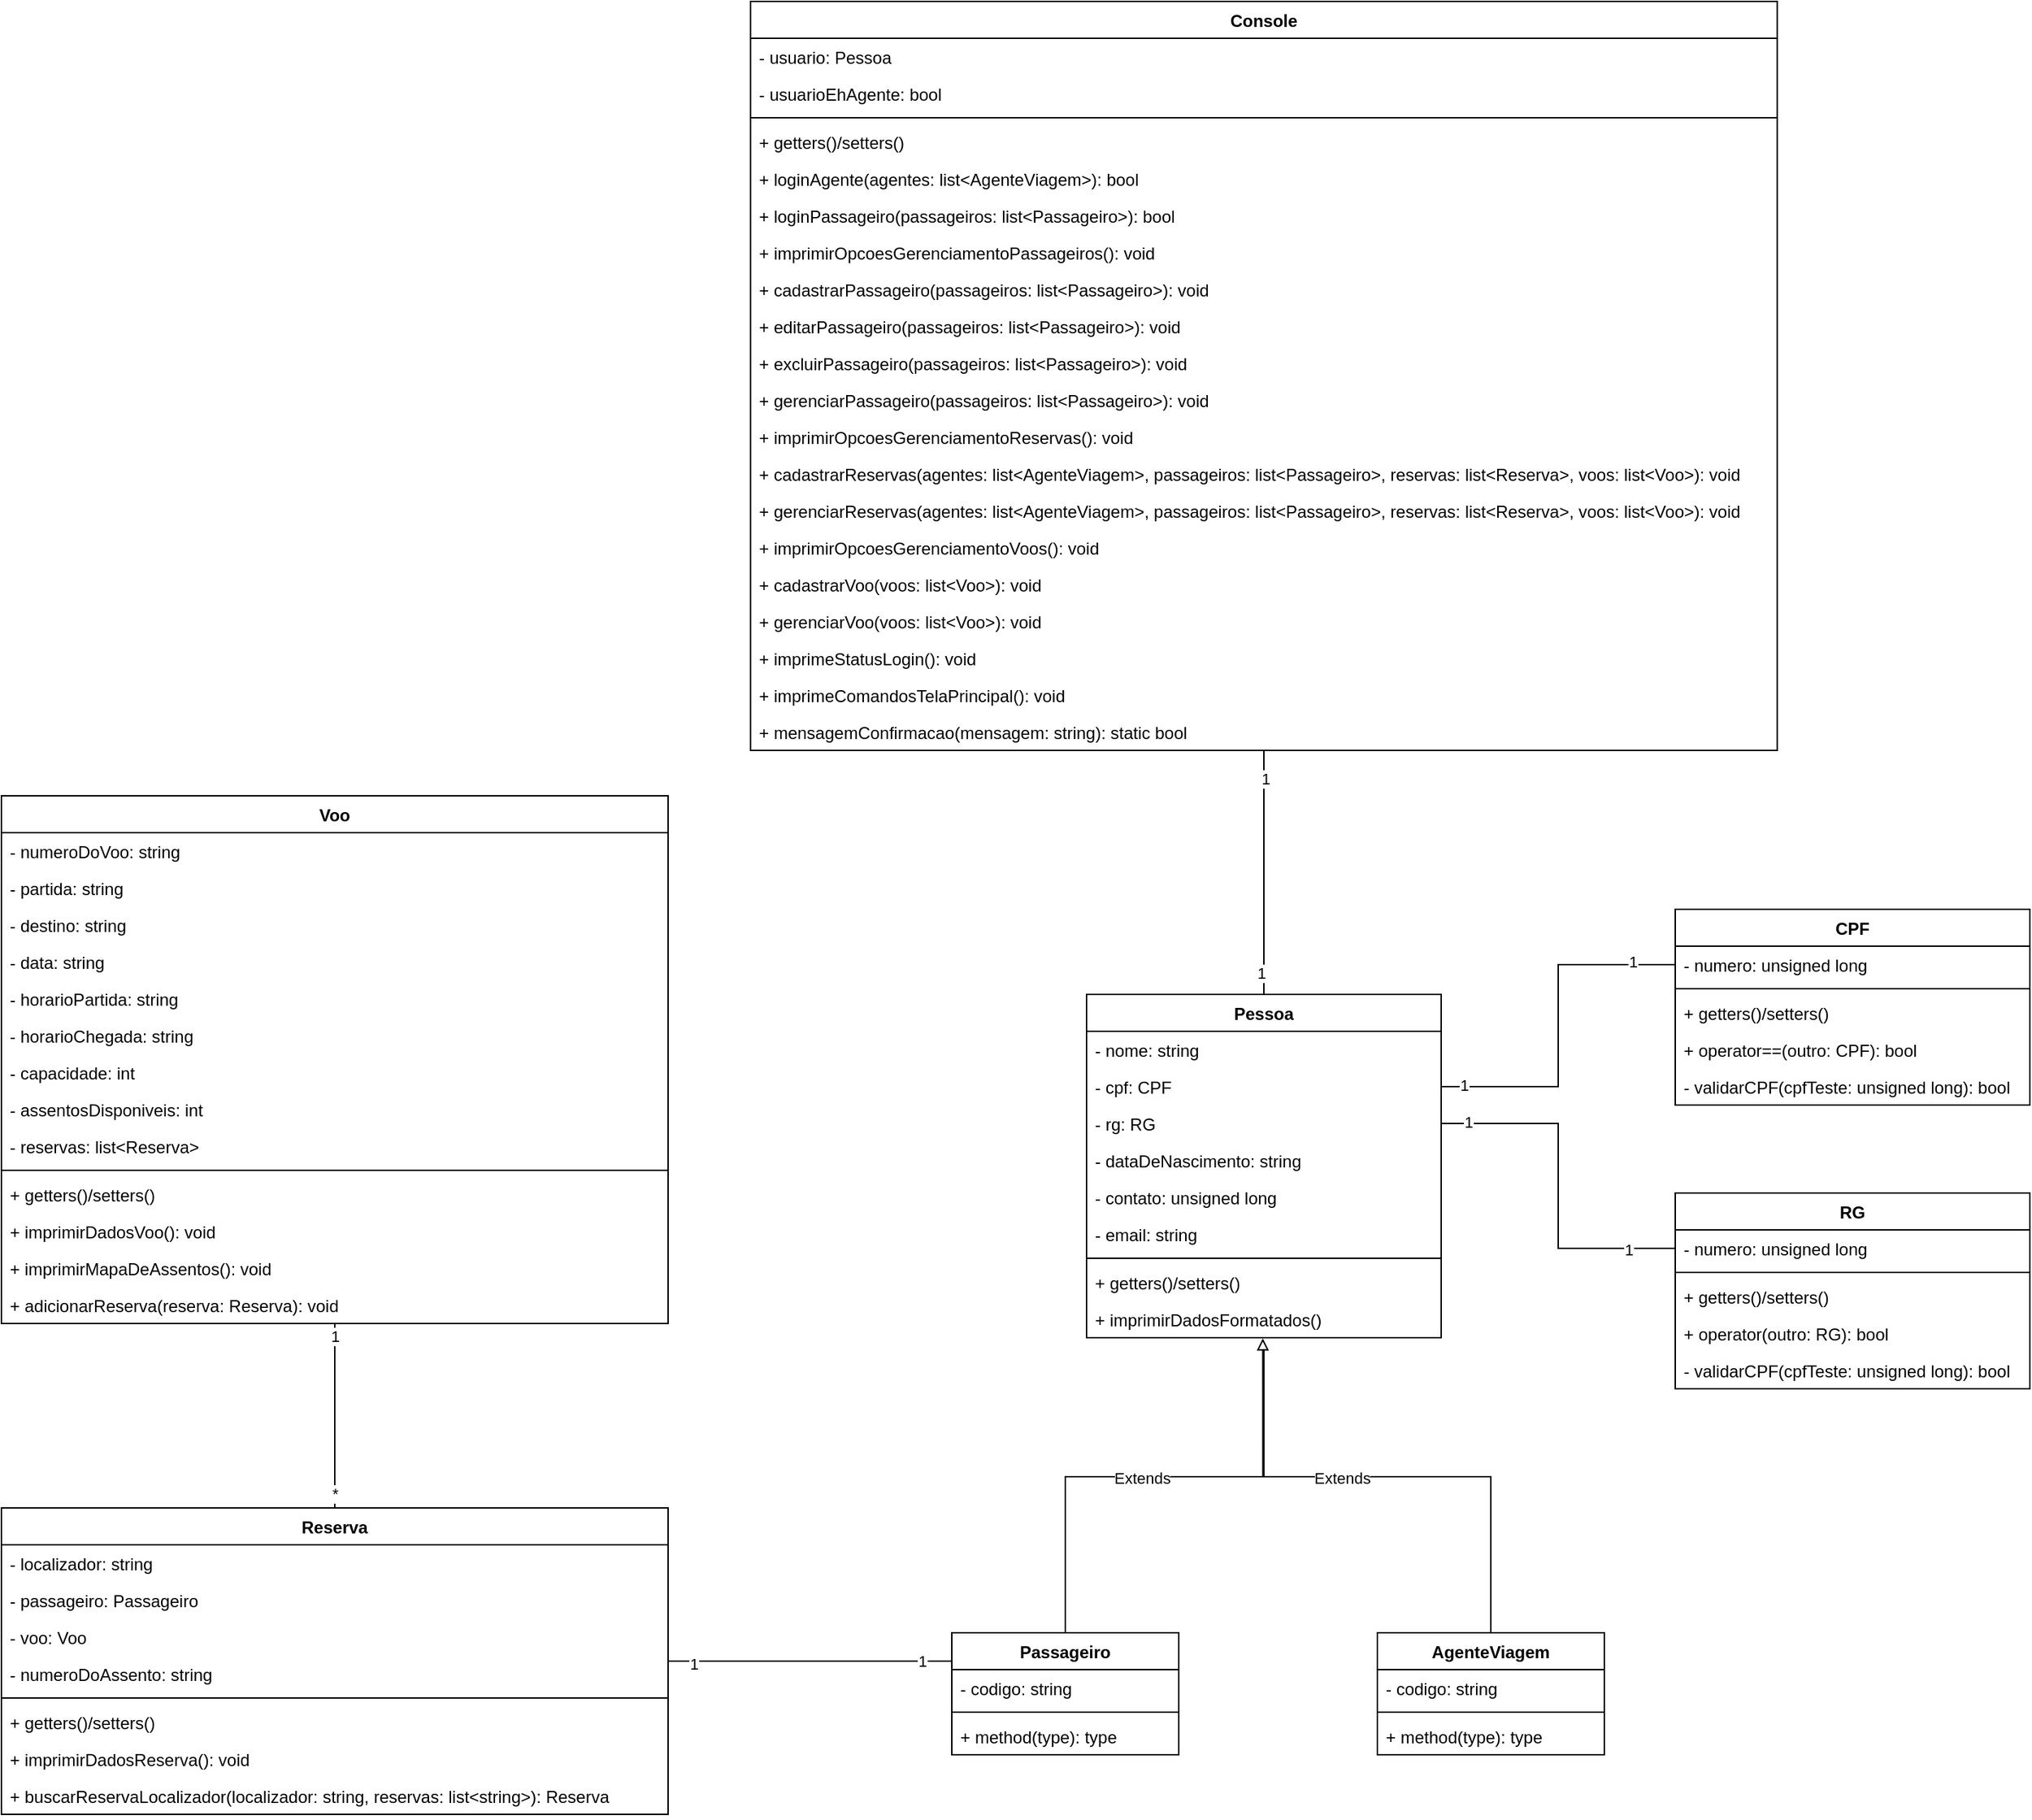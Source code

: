 <mxfile version="20.8.20" type="device" pages="2"><diagram name="Design Atual" id="NrNxqX86T4KGJmnO854S"><mxGraphModel dx="2261" dy="1937" grid="1" gridSize="10" guides="1" tooltips="1" connect="1" arrows="1" fold="1" page="1" pageScale="1" pageWidth="827" pageHeight="1169" math="0" shadow="0"><root><mxCell id="0"/><mxCell id="1" parent="0"/><mxCell id="AaIW-87alD2G32oLPzlq-21" style="edgeStyle=orthogonalEdgeStyle;rounded=0;orthogonalLoop=1;jettySize=auto;html=1;entryX=0.497;entryY=1.019;entryDx=0;entryDy=0;entryPerimeter=0;endArrow=block;endFill=0;strokeWidth=1;" parent="1" source="AaIW-87alD2G32oLPzlq-9" target="AaIW-87alD2G32oLPzlq-25" edge="1"><mxGeometry relative="1" as="geometry"><Array as="points"><mxPoint x="420" y="500"/><mxPoint x="259" y="500"/></Array></mxGeometry></mxCell><mxCell id="AaIW-87alD2G32oLPzlq-22" value="Extends" style="edgeLabel;html=1;align=center;verticalAlign=middle;resizable=0;points=[];" parent="AaIW-87alD2G32oLPzlq-21" vertex="1" connectable="0"><mxGeometry x="0.168" y="1" relative="1" as="geometry"><mxPoint as="offset"/></mxGeometry></mxCell><mxCell id="AaIW-87alD2G32oLPzlq-9" value="AgenteViagem" style="swimlane;fontStyle=1;align=center;verticalAlign=top;childLayout=stackLayout;horizontal=1;startSize=26;horizontalStack=0;resizeParent=1;resizeParentMax=0;resizeLast=0;collapsible=1;marginBottom=0;" parent="1" vertex="1"><mxGeometry x="340" y="610" width="160" height="86" as="geometry"/></mxCell><mxCell id="AaIW-87alD2G32oLPzlq-10" value="- codigo: string" style="text;strokeColor=none;fillColor=none;align=left;verticalAlign=top;spacingLeft=4;spacingRight=4;overflow=hidden;rotatable=0;points=[[0,0.5],[1,0.5]];portConstraint=eastwest;" parent="AaIW-87alD2G32oLPzlq-9" vertex="1"><mxGeometry y="26" width="160" height="26" as="geometry"/></mxCell><mxCell id="AaIW-87alD2G32oLPzlq-11" value="" style="line;strokeWidth=1;fillColor=none;align=left;verticalAlign=middle;spacingTop=-1;spacingLeft=3;spacingRight=3;rotatable=0;labelPosition=right;points=[];portConstraint=eastwest;strokeColor=inherit;" parent="AaIW-87alD2G32oLPzlq-9" vertex="1"><mxGeometry y="52" width="160" height="8" as="geometry"/></mxCell><mxCell id="AaIW-87alD2G32oLPzlq-12" value="+ method(type): type" style="text;strokeColor=none;fillColor=none;align=left;verticalAlign=top;spacingLeft=4;spacingRight=4;overflow=hidden;rotatable=0;points=[[0,0.5],[1,0.5]];portConstraint=eastwest;" parent="AaIW-87alD2G32oLPzlq-9" vertex="1"><mxGeometry y="60" width="160" height="26" as="geometry"/></mxCell><mxCell id="AaIW-87alD2G32oLPzlq-13" value="Pessoa" style="swimlane;fontStyle=1;align=center;verticalAlign=top;childLayout=stackLayout;horizontal=1;startSize=26;horizontalStack=0;resizeParent=1;resizeParentMax=0;resizeLast=0;collapsible=1;marginBottom=0;" parent="1" vertex="1"><mxGeometry x="135" y="160" width="250" height="242" as="geometry"/></mxCell><mxCell id="AaIW-87alD2G32oLPzlq-14" value="- nome: string" style="text;strokeColor=none;fillColor=none;align=left;verticalAlign=top;spacingLeft=4;spacingRight=4;overflow=hidden;rotatable=0;points=[[0,0.5],[1,0.5]];portConstraint=eastwest;" parent="AaIW-87alD2G32oLPzlq-13" vertex="1"><mxGeometry y="26" width="250" height="26" as="geometry"/></mxCell><mxCell id="AaIW-87alD2G32oLPzlq-17" value="- cpf: CPF" style="text;strokeColor=none;fillColor=none;align=left;verticalAlign=top;spacingLeft=4;spacingRight=4;overflow=hidden;rotatable=0;points=[[0,0.5],[1,0.5]];portConstraint=eastwest;" parent="AaIW-87alD2G32oLPzlq-13" vertex="1"><mxGeometry y="52" width="250" height="26" as="geometry"/></mxCell><mxCell id="AaIW-87alD2G32oLPzlq-18" value="- rg: RG" style="text;strokeColor=none;fillColor=none;align=left;verticalAlign=top;spacingLeft=4;spacingRight=4;overflow=hidden;rotatable=0;points=[[0,0.5],[1,0.5]];portConstraint=eastwest;" parent="AaIW-87alD2G32oLPzlq-13" vertex="1"><mxGeometry y="78" width="250" height="26" as="geometry"/></mxCell><mxCell id="AaIW-87alD2G32oLPzlq-19" value="- dataDeNascimento: string" style="text;strokeColor=none;fillColor=none;align=left;verticalAlign=top;spacingLeft=4;spacingRight=4;overflow=hidden;rotatable=0;points=[[0,0.5],[1,0.5]];portConstraint=eastwest;" parent="AaIW-87alD2G32oLPzlq-13" vertex="1"><mxGeometry y="104" width="250" height="26" as="geometry"/></mxCell><mxCell id="AaIW-87alD2G32oLPzlq-23" value="- contato: unsigned long" style="text;strokeColor=none;fillColor=none;align=left;verticalAlign=top;spacingLeft=4;spacingRight=4;overflow=hidden;rotatable=0;points=[[0,0.5],[1,0.5]];portConstraint=eastwest;" parent="AaIW-87alD2G32oLPzlq-13" vertex="1"><mxGeometry y="130" width="250" height="26" as="geometry"/></mxCell><mxCell id="AaIW-87alD2G32oLPzlq-24" value="- email: string" style="text;strokeColor=none;fillColor=none;align=left;verticalAlign=top;spacingLeft=4;spacingRight=4;overflow=hidden;rotatable=0;points=[[0,0.5],[1,0.5]];portConstraint=eastwest;" parent="AaIW-87alD2G32oLPzlq-13" vertex="1"><mxGeometry y="156" width="250" height="26" as="geometry"/></mxCell><mxCell id="AaIW-87alD2G32oLPzlq-15" value="" style="line;strokeWidth=1;fillColor=none;align=left;verticalAlign=middle;spacingTop=-1;spacingLeft=3;spacingRight=3;rotatable=0;labelPosition=right;points=[];portConstraint=eastwest;strokeColor=inherit;" parent="AaIW-87alD2G32oLPzlq-13" vertex="1"><mxGeometry y="182" width="250" height="8" as="geometry"/></mxCell><mxCell id="AaIW-87alD2G32oLPzlq-16" value="+ getters()/setters()" style="text;strokeColor=none;fillColor=none;align=left;verticalAlign=top;spacingLeft=4;spacingRight=4;overflow=hidden;rotatable=0;points=[[0,0.5],[1,0.5]];portConstraint=eastwest;" parent="AaIW-87alD2G32oLPzlq-13" vertex="1"><mxGeometry y="190" width="250" height="26" as="geometry"/></mxCell><mxCell id="AaIW-87alD2G32oLPzlq-25" value="+ imprimirDadosFormatados()" style="text;strokeColor=none;fillColor=none;align=left;verticalAlign=top;spacingLeft=4;spacingRight=4;overflow=hidden;rotatable=0;points=[[0,0.5],[1,0.5]];portConstraint=eastwest;" parent="AaIW-87alD2G32oLPzlq-13" vertex="1"><mxGeometry y="216" width="250" height="26" as="geometry"/></mxCell><mxCell id="AaIW-87alD2G32oLPzlq-26" style="edgeStyle=orthogonalEdgeStyle;rounded=0;orthogonalLoop=1;jettySize=auto;html=1;strokeWidth=1;endArrow=none;endFill=0;entryX=0;entryY=0.5;entryDx=0;entryDy=0;" parent="1" source="AaIW-87alD2G32oLPzlq-17" target="AaIW-87alD2G32oLPzlq-28" edge="1"><mxGeometry relative="1" as="geometry"><mxPoint x="560" y="225" as="targetPoint"/></mxGeometry></mxCell><mxCell id="AaIW-87alD2G32oLPzlq-38" value="1" style="edgeLabel;html=1;align=center;verticalAlign=middle;resizable=0;points=[];" parent="AaIW-87alD2G32oLPzlq-26" vertex="1" connectable="0"><mxGeometry x="-0.843" y="1" relative="1" as="geometry"><mxPoint x="-4" as="offset"/></mxGeometry></mxCell><mxCell id="AaIW-87alD2G32oLPzlq-39" value="1" style="edgeLabel;html=1;align=center;verticalAlign=middle;resizable=0;points=[];" parent="AaIW-87alD2G32oLPzlq-26" vertex="1" connectable="0"><mxGeometry x="0.724" y="2" relative="1" as="geometry"><mxPoint x="4" as="offset"/></mxGeometry></mxCell><mxCell id="AaIW-87alD2G32oLPzlq-27" value="CPF" style="swimlane;fontStyle=1;align=center;verticalAlign=top;childLayout=stackLayout;horizontal=1;startSize=26;horizontalStack=0;resizeParent=1;resizeParentMax=0;resizeLast=0;collapsible=1;marginBottom=0;" parent="1" vertex="1"><mxGeometry x="550" y="100" width="250" height="138" as="geometry"/></mxCell><mxCell id="AaIW-87alD2G32oLPzlq-28" value="- numero: unsigned long" style="text;strokeColor=none;fillColor=none;align=left;verticalAlign=top;spacingLeft=4;spacingRight=4;overflow=hidden;rotatable=0;points=[[0,0.5],[1,0.5]];portConstraint=eastwest;" parent="AaIW-87alD2G32oLPzlq-27" vertex="1"><mxGeometry y="26" width="250" height="26" as="geometry"/></mxCell><mxCell id="AaIW-87alD2G32oLPzlq-34" value="" style="line;strokeWidth=1;fillColor=none;align=left;verticalAlign=middle;spacingTop=-1;spacingLeft=3;spacingRight=3;rotatable=0;labelPosition=right;points=[];portConstraint=eastwest;strokeColor=inherit;" parent="AaIW-87alD2G32oLPzlq-27" vertex="1"><mxGeometry y="52" width="250" height="8" as="geometry"/></mxCell><mxCell id="AaIW-87alD2G32oLPzlq-35" value="+ getters()/setters()" style="text;strokeColor=none;fillColor=none;align=left;verticalAlign=top;spacingLeft=4;spacingRight=4;overflow=hidden;rotatable=0;points=[[0,0.5],[1,0.5]];portConstraint=eastwest;" parent="AaIW-87alD2G32oLPzlq-27" vertex="1"><mxGeometry y="60" width="250" height="26" as="geometry"/></mxCell><mxCell id="AaIW-87alD2G32oLPzlq-36" value="+ operator==(outro: CPF): bool" style="text;strokeColor=none;fillColor=none;align=left;verticalAlign=top;spacingLeft=4;spacingRight=4;overflow=hidden;rotatable=0;points=[[0,0.5],[1,0.5]];portConstraint=eastwest;" parent="AaIW-87alD2G32oLPzlq-27" vertex="1"><mxGeometry y="86" width="250" height="26" as="geometry"/></mxCell><mxCell id="AaIW-87alD2G32oLPzlq-40" value="- validarCPF(cpfTeste: unsigned long): bool" style="text;strokeColor=none;fillColor=none;align=left;verticalAlign=top;spacingLeft=4;spacingRight=4;overflow=hidden;rotatable=0;points=[[0,0.5],[1,0.5]];portConstraint=eastwest;" parent="AaIW-87alD2G32oLPzlq-27" vertex="1"><mxGeometry y="112" width="250" height="26" as="geometry"/></mxCell><mxCell id="AaIW-87alD2G32oLPzlq-42" value="RG" style="swimlane;fontStyle=1;align=center;verticalAlign=top;childLayout=stackLayout;horizontal=1;startSize=26;horizontalStack=0;resizeParent=1;resizeParentMax=0;resizeLast=0;collapsible=1;marginBottom=0;" parent="1" vertex="1"><mxGeometry x="550" y="300" width="250" height="138" as="geometry"/></mxCell><mxCell id="AaIW-87alD2G32oLPzlq-43" value="- numero: unsigned long" style="text;strokeColor=none;fillColor=none;align=left;verticalAlign=top;spacingLeft=4;spacingRight=4;overflow=hidden;rotatable=0;points=[[0,0.5],[1,0.5]];portConstraint=eastwest;" parent="AaIW-87alD2G32oLPzlq-42" vertex="1"><mxGeometry y="26" width="250" height="26" as="geometry"/></mxCell><mxCell id="AaIW-87alD2G32oLPzlq-44" value="" style="line;strokeWidth=1;fillColor=none;align=left;verticalAlign=middle;spacingTop=-1;spacingLeft=3;spacingRight=3;rotatable=0;labelPosition=right;points=[];portConstraint=eastwest;strokeColor=inherit;" parent="AaIW-87alD2G32oLPzlq-42" vertex="1"><mxGeometry y="52" width="250" height="8" as="geometry"/></mxCell><mxCell id="AaIW-87alD2G32oLPzlq-45" value="+ getters()/setters()" style="text;strokeColor=none;fillColor=none;align=left;verticalAlign=top;spacingLeft=4;spacingRight=4;overflow=hidden;rotatable=0;points=[[0,0.5],[1,0.5]];portConstraint=eastwest;" parent="AaIW-87alD2G32oLPzlq-42" vertex="1"><mxGeometry y="60" width="250" height="26" as="geometry"/></mxCell><mxCell id="AaIW-87alD2G32oLPzlq-46" value="+ operator(outro: RG): bool" style="text;strokeColor=none;fillColor=none;align=left;verticalAlign=top;spacingLeft=4;spacingRight=4;overflow=hidden;rotatable=0;points=[[0,0.5],[1,0.5]];portConstraint=eastwest;" parent="AaIW-87alD2G32oLPzlq-42" vertex="1"><mxGeometry y="86" width="250" height="26" as="geometry"/></mxCell><mxCell id="AaIW-87alD2G32oLPzlq-47" value="- validarCPF(cpfTeste: unsigned long): bool" style="text;strokeColor=none;fillColor=none;align=left;verticalAlign=top;spacingLeft=4;spacingRight=4;overflow=hidden;rotatable=0;points=[[0,0.5],[1,0.5]];portConstraint=eastwest;" parent="AaIW-87alD2G32oLPzlq-42" vertex="1"><mxGeometry y="112" width="250" height="26" as="geometry"/></mxCell><mxCell id="AaIW-87alD2G32oLPzlq-48" style="edgeStyle=orthogonalEdgeStyle;rounded=0;orthogonalLoop=1;jettySize=auto;html=1;entryX=0;entryY=0.5;entryDx=0;entryDy=0;strokeWidth=1;endArrow=none;endFill=0;" parent="1" source="AaIW-87alD2G32oLPzlq-18" target="AaIW-87alD2G32oLPzlq-43" edge="1"><mxGeometry relative="1" as="geometry"/></mxCell><mxCell id="AaIW-87alD2G32oLPzlq-49" value="1" style="edgeLabel;html=1;align=center;verticalAlign=middle;resizable=0;points=[];" parent="AaIW-87alD2G32oLPzlq-48" vertex="1" connectable="0"><mxGeometry x="-0.8" y="1" relative="1" as="geometry"><mxPoint x="-7" as="offset"/></mxGeometry></mxCell><mxCell id="AaIW-87alD2G32oLPzlq-50" value="1" style="edgeLabel;html=1;align=center;verticalAlign=middle;resizable=0;points=[];" parent="AaIW-87alD2G32oLPzlq-48" vertex="1" connectable="0"><mxGeometry x="0.791" y="-1" relative="1" as="geometry"><mxPoint x="-7" as="offset"/></mxGeometry></mxCell><mxCell id="AaIW-87alD2G32oLPzlq-56" style="edgeStyle=orthogonalEdgeStyle;rounded=0;orthogonalLoop=1;jettySize=auto;html=1;strokeWidth=1;endArrow=none;endFill=0;" parent="1" source="AaIW-87alD2G32oLPzlq-51" edge="1"><mxGeometry relative="1" as="geometry"><mxPoint x="260" y="410" as="targetPoint"/><Array as="points"><mxPoint x="120" y="500"/><mxPoint x="260" y="500"/></Array></mxGeometry></mxCell><mxCell id="AaIW-87alD2G32oLPzlq-57" value="Extends" style="edgeLabel;html=1;align=center;verticalAlign=middle;resizable=0;points=[];" parent="AaIW-87alD2G32oLPzlq-56" vertex="1" connectable="0"><mxGeometry x="-0.035" y="-1" relative="1" as="geometry"><mxPoint as="offset"/></mxGeometry></mxCell><mxCell id="AaIW-87alD2G32oLPzlq-51" value="Passageiro" style="swimlane;fontStyle=1;align=center;verticalAlign=top;childLayout=stackLayout;horizontal=1;startSize=26;horizontalStack=0;resizeParent=1;resizeParentMax=0;resizeLast=0;collapsible=1;marginBottom=0;" parent="1" vertex="1"><mxGeometry x="40" y="610" width="160" height="86" as="geometry"/></mxCell><mxCell id="AaIW-87alD2G32oLPzlq-52" value="- codigo: string" style="text;strokeColor=none;fillColor=none;align=left;verticalAlign=top;spacingLeft=4;spacingRight=4;overflow=hidden;rotatable=0;points=[[0,0.5],[1,0.5]];portConstraint=eastwest;" parent="AaIW-87alD2G32oLPzlq-51" vertex="1"><mxGeometry y="26" width="160" height="26" as="geometry"/></mxCell><mxCell id="AaIW-87alD2G32oLPzlq-53" value="" style="line;strokeWidth=1;fillColor=none;align=left;verticalAlign=middle;spacingTop=-1;spacingLeft=3;spacingRight=3;rotatable=0;labelPosition=right;points=[];portConstraint=eastwest;strokeColor=inherit;" parent="AaIW-87alD2G32oLPzlq-51" vertex="1"><mxGeometry y="52" width="160" height="8" as="geometry"/></mxCell><mxCell id="AaIW-87alD2G32oLPzlq-54" value="+ method(type): type" style="text;strokeColor=none;fillColor=none;align=left;verticalAlign=top;spacingLeft=4;spacingRight=4;overflow=hidden;rotatable=0;points=[[0,0.5],[1,0.5]];portConstraint=eastwest;" parent="AaIW-87alD2G32oLPzlq-51" vertex="1"><mxGeometry y="60" width="160" height="26" as="geometry"/></mxCell><mxCell id="AaIW-87alD2G32oLPzlq-70" style="edgeStyle=orthogonalEdgeStyle;rounded=0;orthogonalLoop=1;jettySize=auto;html=1;strokeWidth=1;endArrow=none;endFill=0;" parent="1" source="AaIW-87alD2G32oLPzlq-58" edge="1"><mxGeometry relative="1" as="geometry"><mxPoint x="40" y="630" as="targetPoint"/></mxGeometry></mxCell><mxCell id="AaIW-87alD2G32oLPzlq-72" value="1" style="edgeLabel;html=1;align=center;verticalAlign=middle;resizable=0;points=[];" parent="AaIW-87alD2G32oLPzlq-70" vertex="1" connectable="0"><mxGeometry x="-0.827" y="-2" relative="1" as="geometry"><mxPoint as="offset"/></mxGeometry></mxCell><mxCell id="AaIW-87alD2G32oLPzlq-73" value="1" style="edgeLabel;html=1;align=center;verticalAlign=middle;resizable=0;points=[];" parent="AaIW-87alD2G32oLPzlq-70" vertex="1" connectable="0"><mxGeometry x="0.79" relative="1" as="geometry"><mxPoint as="offset"/></mxGeometry></mxCell><mxCell id="AaIW-87alD2G32oLPzlq-89" style="edgeStyle=orthogonalEdgeStyle;rounded=0;orthogonalLoop=1;jettySize=auto;html=1;entryX=0.5;entryY=1;entryDx=0;entryDy=0;strokeWidth=1;endArrow=none;endFill=0;" parent="1" source="AaIW-87alD2G32oLPzlq-58" target="AaIW-87alD2G32oLPzlq-74" edge="1"><mxGeometry relative="1" as="geometry"/></mxCell><mxCell id="AaIW-87alD2G32oLPzlq-90" value="1" style="edgeLabel;html=1;align=center;verticalAlign=middle;resizable=0;points=[];" parent="AaIW-87alD2G32oLPzlq-89" vertex="1" connectable="0"><mxGeometry x="0.861" relative="1" as="geometry"><mxPoint as="offset"/></mxGeometry></mxCell><mxCell id="AaIW-87alD2G32oLPzlq-91" value="*" style="edgeLabel;html=1;align=center;verticalAlign=middle;resizable=0;points=[];" parent="AaIW-87alD2G32oLPzlq-89" vertex="1" connectable="0"><mxGeometry x="-0.836" relative="1" as="geometry"><mxPoint as="offset"/></mxGeometry></mxCell><mxCell id="AaIW-87alD2G32oLPzlq-58" value="Reserva" style="swimlane;fontStyle=1;align=center;verticalAlign=top;childLayout=stackLayout;horizontal=1;startSize=26;horizontalStack=0;resizeParent=1;resizeParentMax=0;resizeLast=0;collapsible=1;marginBottom=0;" parent="1" vertex="1"><mxGeometry x="-630" y="522" width="470" height="216" as="geometry"/></mxCell><mxCell id="AaIW-87alD2G32oLPzlq-59" value="- localizador: string" style="text;strokeColor=none;fillColor=none;align=left;verticalAlign=top;spacingLeft=4;spacingRight=4;overflow=hidden;rotatable=0;points=[[0,0.5],[1,0.5]];portConstraint=eastwest;" parent="AaIW-87alD2G32oLPzlq-58" vertex="1"><mxGeometry y="26" width="470" height="26" as="geometry"/></mxCell><mxCell id="AaIW-87alD2G32oLPzlq-60" value="- passageiro: Passageiro" style="text;strokeColor=none;fillColor=none;align=left;verticalAlign=top;spacingLeft=4;spacingRight=4;overflow=hidden;rotatable=0;points=[[0,0.5],[1,0.5]];portConstraint=eastwest;" parent="AaIW-87alD2G32oLPzlq-58" vertex="1"><mxGeometry y="52" width="470" height="26" as="geometry"/></mxCell><mxCell id="AaIW-87alD2G32oLPzlq-61" value="- voo: Voo" style="text;strokeColor=none;fillColor=none;align=left;verticalAlign=top;spacingLeft=4;spacingRight=4;overflow=hidden;rotatable=0;points=[[0,0.5],[1,0.5]];portConstraint=eastwest;" parent="AaIW-87alD2G32oLPzlq-58" vertex="1"><mxGeometry y="78" width="470" height="26" as="geometry"/></mxCell><mxCell id="AaIW-87alD2G32oLPzlq-62" value="- numeroDoAssento: string" style="text;strokeColor=none;fillColor=none;align=left;verticalAlign=top;spacingLeft=4;spacingRight=4;overflow=hidden;rotatable=0;points=[[0,0.5],[1,0.5]];portConstraint=eastwest;" parent="AaIW-87alD2G32oLPzlq-58" vertex="1"><mxGeometry y="104" width="470" height="26" as="geometry"/></mxCell><mxCell id="AaIW-87alD2G32oLPzlq-65" value="" style="line;strokeWidth=1;fillColor=none;align=left;verticalAlign=middle;spacingTop=-1;spacingLeft=3;spacingRight=3;rotatable=0;labelPosition=right;points=[];portConstraint=eastwest;strokeColor=inherit;" parent="AaIW-87alD2G32oLPzlq-58" vertex="1"><mxGeometry y="130" width="470" height="8" as="geometry"/></mxCell><mxCell id="AaIW-87alD2G32oLPzlq-66" value="+ getters()/setters()" style="text;strokeColor=none;fillColor=none;align=left;verticalAlign=top;spacingLeft=4;spacingRight=4;overflow=hidden;rotatable=0;points=[[0,0.5],[1,0.5]];portConstraint=eastwest;" parent="AaIW-87alD2G32oLPzlq-58" vertex="1"><mxGeometry y="138" width="470" height="26" as="geometry"/></mxCell><mxCell id="AaIW-87alD2G32oLPzlq-67" value="+ imprimirDadosReserva(): void" style="text;strokeColor=none;fillColor=none;align=left;verticalAlign=top;spacingLeft=4;spacingRight=4;overflow=hidden;rotatable=0;points=[[0,0.5],[1,0.5]];portConstraint=eastwest;" parent="AaIW-87alD2G32oLPzlq-58" vertex="1"><mxGeometry y="164" width="470" height="26" as="geometry"/></mxCell><mxCell id="AaIW-87alD2G32oLPzlq-71" value="+ buscarReservaLocalizador(localizador: string, reservas: list&lt;string&gt;): Reserva" style="text;strokeColor=none;fillColor=none;align=left;verticalAlign=top;spacingLeft=4;spacingRight=4;overflow=hidden;rotatable=0;points=[[0,0.5],[1,0.5]];portConstraint=eastwest;" parent="AaIW-87alD2G32oLPzlq-58" vertex="1"><mxGeometry y="190" width="470" height="26" as="geometry"/></mxCell><mxCell id="AaIW-87alD2G32oLPzlq-74" value="Voo" style="swimlane;fontStyle=1;align=center;verticalAlign=top;childLayout=stackLayout;horizontal=1;startSize=26;horizontalStack=0;resizeParent=1;resizeParentMax=0;resizeLast=0;collapsible=1;marginBottom=0;" parent="1" vertex="1"><mxGeometry x="-630" y="20" width="470" height="372" as="geometry"/></mxCell><mxCell id="AaIW-87alD2G32oLPzlq-75" value="- numeroDoVoo: string" style="text;strokeColor=none;fillColor=none;align=left;verticalAlign=top;spacingLeft=4;spacingRight=4;overflow=hidden;rotatable=0;points=[[0,0.5],[1,0.5]];portConstraint=eastwest;" parent="AaIW-87alD2G32oLPzlq-74" vertex="1"><mxGeometry y="26" width="470" height="26" as="geometry"/></mxCell><mxCell id="AaIW-87alD2G32oLPzlq-76" value="- partida: string" style="text;strokeColor=none;fillColor=none;align=left;verticalAlign=top;spacingLeft=4;spacingRight=4;overflow=hidden;rotatable=0;points=[[0,0.5],[1,0.5]];portConstraint=eastwest;" parent="AaIW-87alD2G32oLPzlq-74" vertex="1"><mxGeometry y="52" width="470" height="26" as="geometry"/></mxCell><mxCell id="AaIW-87alD2G32oLPzlq-77" value="- destino: string" style="text;strokeColor=none;fillColor=none;align=left;verticalAlign=top;spacingLeft=4;spacingRight=4;overflow=hidden;rotatable=0;points=[[0,0.5],[1,0.5]];portConstraint=eastwest;" parent="AaIW-87alD2G32oLPzlq-74" vertex="1"><mxGeometry y="78" width="470" height="26" as="geometry"/></mxCell><mxCell id="AaIW-87alD2G32oLPzlq-78" value="- data: string" style="text;strokeColor=none;fillColor=none;align=left;verticalAlign=top;spacingLeft=4;spacingRight=4;overflow=hidden;rotatable=0;points=[[0,0.5],[1,0.5]];portConstraint=eastwest;" parent="AaIW-87alD2G32oLPzlq-74" vertex="1"><mxGeometry y="104" width="470" height="26" as="geometry"/></mxCell><mxCell id="AaIW-87alD2G32oLPzlq-83" value="- horarioPartida: string" style="text;strokeColor=none;fillColor=none;align=left;verticalAlign=top;spacingLeft=4;spacingRight=4;overflow=hidden;rotatable=0;points=[[0,0.5],[1,0.5]];portConstraint=eastwest;" parent="AaIW-87alD2G32oLPzlq-74" vertex="1"><mxGeometry y="130" width="470" height="26" as="geometry"/></mxCell><mxCell id="AaIW-87alD2G32oLPzlq-84" value="- horarioChegada: string" style="text;strokeColor=none;fillColor=none;align=left;verticalAlign=top;spacingLeft=4;spacingRight=4;overflow=hidden;rotatable=0;points=[[0,0.5],[1,0.5]];portConstraint=eastwest;" parent="AaIW-87alD2G32oLPzlq-74" vertex="1"><mxGeometry y="156" width="470" height="26" as="geometry"/></mxCell><mxCell id="AaIW-87alD2G32oLPzlq-85" value="- capacidade: int" style="text;strokeColor=none;fillColor=none;align=left;verticalAlign=top;spacingLeft=4;spacingRight=4;overflow=hidden;rotatable=0;points=[[0,0.5],[1,0.5]];portConstraint=eastwest;" parent="AaIW-87alD2G32oLPzlq-74" vertex="1"><mxGeometry y="182" width="470" height="26" as="geometry"/></mxCell><mxCell id="AaIW-87alD2G32oLPzlq-86" value="- assentosDisponiveis: int" style="text;strokeColor=none;fillColor=none;align=left;verticalAlign=top;spacingLeft=4;spacingRight=4;overflow=hidden;rotatable=0;points=[[0,0.5],[1,0.5]];portConstraint=eastwest;" parent="AaIW-87alD2G32oLPzlq-74" vertex="1"><mxGeometry y="208" width="470" height="26" as="geometry"/></mxCell><mxCell id="AaIW-87alD2G32oLPzlq-87" value="- reservas: list&lt;Reserva&gt;" style="text;strokeColor=none;fillColor=none;align=left;verticalAlign=top;spacingLeft=4;spacingRight=4;overflow=hidden;rotatable=0;points=[[0,0.5],[1,0.5]];portConstraint=eastwest;" parent="AaIW-87alD2G32oLPzlq-74" vertex="1"><mxGeometry y="234" width="470" height="26" as="geometry"/></mxCell><mxCell id="AaIW-87alD2G32oLPzlq-79" value="" style="line;strokeWidth=1;fillColor=none;align=left;verticalAlign=middle;spacingTop=-1;spacingLeft=3;spacingRight=3;rotatable=0;labelPosition=right;points=[];portConstraint=eastwest;strokeColor=inherit;" parent="AaIW-87alD2G32oLPzlq-74" vertex="1"><mxGeometry y="260" width="470" height="8" as="geometry"/></mxCell><mxCell id="AaIW-87alD2G32oLPzlq-80" value="+ getters()/setters()" style="text;strokeColor=none;fillColor=none;align=left;verticalAlign=top;spacingLeft=4;spacingRight=4;overflow=hidden;rotatable=0;points=[[0,0.5],[1,0.5]];portConstraint=eastwest;" parent="AaIW-87alD2G32oLPzlq-74" vertex="1"><mxGeometry y="268" width="470" height="26" as="geometry"/></mxCell><mxCell id="AaIW-87alD2G32oLPzlq-81" value="+ imprimirDadosVoo(): void" style="text;strokeColor=none;fillColor=none;align=left;verticalAlign=top;spacingLeft=4;spacingRight=4;overflow=hidden;rotatable=0;points=[[0,0.5],[1,0.5]];portConstraint=eastwest;" parent="AaIW-87alD2G32oLPzlq-74" vertex="1"><mxGeometry y="294" width="470" height="26" as="geometry"/></mxCell><mxCell id="AaIW-87alD2G32oLPzlq-92" value="+ imprimirMapaDeAssentos(): void" style="text;strokeColor=none;fillColor=none;align=left;verticalAlign=top;spacingLeft=4;spacingRight=4;overflow=hidden;rotatable=0;points=[[0,0.5],[1,0.5]];portConstraint=eastwest;" parent="AaIW-87alD2G32oLPzlq-74" vertex="1"><mxGeometry y="320" width="470" height="26" as="geometry"/></mxCell><mxCell id="AaIW-87alD2G32oLPzlq-82" value="+ adicionarReserva(reserva: Reserva): void" style="text;strokeColor=none;fillColor=none;align=left;verticalAlign=top;spacingLeft=4;spacingRight=4;overflow=hidden;rotatable=0;points=[[0,0.5],[1,0.5]];portConstraint=eastwest;" parent="AaIW-87alD2G32oLPzlq-74" vertex="1"><mxGeometry y="346" width="470" height="26" as="geometry"/></mxCell><mxCell id="AaIW-87alD2G32oLPzlq-118" style="edgeStyle=orthogonalEdgeStyle;rounded=0;orthogonalLoop=1;jettySize=auto;html=1;entryX=0.5;entryY=0;entryDx=0;entryDy=0;strokeWidth=1;endArrow=none;endFill=0;" parent="1" source="AaIW-87alD2G32oLPzlq-93" target="AaIW-87alD2G32oLPzlq-13" edge="1"><mxGeometry relative="1" as="geometry"/></mxCell><mxCell id="AaIW-87alD2G32oLPzlq-119" value="1" style="edgeLabel;html=1;align=center;verticalAlign=middle;resizable=0;points=[];" parent="AaIW-87alD2G32oLPzlq-118" vertex="1" connectable="0"><mxGeometry x="-0.771" y="1" relative="1" as="geometry"><mxPoint as="offset"/></mxGeometry></mxCell><mxCell id="AaIW-87alD2G32oLPzlq-120" value="1" style="edgeLabel;html=1;align=center;verticalAlign=middle;resizable=0;points=[];" parent="AaIW-87alD2G32oLPzlq-118" vertex="1" connectable="0"><mxGeometry x="0.818" y="-2" relative="1" as="geometry"><mxPoint as="offset"/></mxGeometry></mxCell><mxCell id="AaIW-87alD2G32oLPzlq-93" value="Console" style="swimlane;fontStyle=1;align=center;verticalAlign=top;childLayout=stackLayout;horizontal=1;startSize=26;horizontalStack=0;resizeParent=1;resizeParentMax=0;resizeLast=0;collapsible=1;marginBottom=0;" parent="1" vertex="1"><mxGeometry x="-101.87" y="-540" width="723.75" height="528" as="geometry"/></mxCell><mxCell id="AaIW-87alD2G32oLPzlq-94" value="- usuario: Pessoa" style="text;strokeColor=none;fillColor=none;align=left;verticalAlign=top;spacingLeft=4;spacingRight=4;overflow=hidden;rotatable=0;points=[[0,0.5],[1,0.5]];portConstraint=eastwest;" parent="AaIW-87alD2G32oLPzlq-93" vertex="1"><mxGeometry y="26" width="723.75" height="26" as="geometry"/></mxCell><mxCell id="AaIW-87alD2G32oLPzlq-95" value="- usuarioEhAgente: bool" style="text;strokeColor=none;fillColor=none;align=left;verticalAlign=top;spacingLeft=4;spacingRight=4;overflow=hidden;rotatable=0;points=[[0,0.5],[1,0.5]];portConstraint=eastwest;" parent="AaIW-87alD2G32oLPzlq-93" vertex="1"><mxGeometry y="52" width="723.75" height="26" as="geometry"/></mxCell><mxCell id="AaIW-87alD2G32oLPzlq-100" value="" style="line;strokeWidth=1;fillColor=none;align=left;verticalAlign=middle;spacingTop=-1;spacingLeft=3;spacingRight=3;rotatable=0;labelPosition=right;points=[];portConstraint=eastwest;strokeColor=inherit;" parent="AaIW-87alD2G32oLPzlq-93" vertex="1"><mxGeometry y="78" width="723.75" height="8" as="geometry"/></mxCell><mxCell id="AaIW-87alD2G32oLPzlq-101" value="+ getters()/setters()" style="text;strokeColor=none;fillColor=none;align=left;verticalAlign=top;spacingLeft=4;spacingRight=4;overflow=hidden;rotatable=0;points=[[0,0.5],[1,0.5]];portConstraint=eastwest;" parent="AaIW-87alD2G32oLPzlq-93" vertex="1"><mxGeometry y="86" width="723.75" height="26" as="geometry"/></mxCell><mxCell id="AaIW-87alD2G32oLPzlq-102" value="+ loginAgente(agentes: list&lt;AgenteViagem&gt;): bool" style="text;strokeColor=none;fillColor=none;align=left;verticalAlign=top;spacingLeft=4;spacingRight=4;overflow=hidden;rotatable=0;points=[[0,0.5],[1,0.5]];portConstraint=eastwest;" parent="AaIW-87alD2G32oLPzlq-93" vertex="1"><mxGeometry y="112" width="723.75" height="26" as="geometry"/></mxCell><mxCell id="AaIW-87alD2G32oLPzlq-103" value="+ loginPassageiro(passageiros: list&lt;Passageiro&gt;): bool" style="text;strokeColor=none;fillColor=none;align=left;verticalAlign=top;spacingLeft=4;spacingRight=4;overflow=hidden;rotatable=0;points=[[0,0.5],[1,0.5]];portConstraint=eastwest;" parent="AaIW-87alD2G32oLPzlq-93" vertex="1"><mxGeometry y="138" width="723.75" height="26" as="geometry"/></mxCell><mxCell id="AaIW-87alD2G32oLPzlq-104" value="+ imprimirOpcoesGerenciamentoPassageiros(): void" style="text;strokeColor=none;fillColor=none;align=left;verticalAlign=top;spacingLeft=4;spacingRight=4;overflow=hidden;rotatable=0;points=[[0,0.5],[1,0.5]];portConstraint=eastwest;" parent="AaIW-87alD2G32oLPzlq-93" vertex="1"><mxGeometry y="164" width="723.75" height="26" as="geometry"/></mxCell><mxCell id="AaIW-87alD2G32oLPzlq-105" value="+ cadastrarPassageiro(passageiros: list&lt;Passageiro&gt;): void" style="text;strokeColor=none;fillColor=none;align=left;verticalAlign=top;spacingLeft=4;spacingRight=4;overflow=hidden;rotatable=0;points=[[0,0.5],[1,0.5]];portConstraint=eastwest;" parent="AaIW-87alD2G32oLPzlq-93" vertex="1"><mxGeometry y="190" width="723.75" height="26" as="geometry"/></mxCell><mxCell id="AaIW-87alD2G32oLPzlq-106" value="+ editarPassageiro(passageiros: list&lt;Passageiro&gt;): void" style="text;strokeColor=none;fillColor=none;align=left;verticalAlign=top;spacingLeft=4;spacingRight=4;overflow=hidden;rotatable=0;points=[[0,0.5],[1,0.5]];portConstraint=eastwest;" parent="AaIW-87alD2G32oLPzlq-93" vertex="1"><mxGeometry y="216" width="723.75" height="26" as="geometry"/></mxCell><mxCell id="AaIW-87alD2G32oLPzlq-107" value="+ excluirPassageiro(passageiros: list&lt;Passageiro&gt;): void" style="text;strokeColor=none;fillColor=none;align=left;verticalAlign=top;spacingLeft=4;spacingRight=4;overflow=hidden;rotatable=0;points=[[0,0.5],[1,0.5]];portConstraint=eastwest;" parent="AaIW-87alD2G32oLPzlq-93" vertex="1"><mxGeometry y="242" width="723.75" height="26" as="geometry"/></mxCell><mxCell id="AaIW-87alD2G32oLPzlq-109" value="+ gerenciarPassageiro(passageiros: list&lt;Passageiro&gt;): void" style="text;strokeColor=none;fillColor=none;align=left;verticalAlign=top;spacingLeft=4;spacingRight=4;overflow=hidden;rotatable=0;points=[[0,0.5],[1,0.5]];portConstraint=eastwest;" parent="AaIW-87alD2G32oLPzlq-93" vertex="1"><mxGeometry y="268" width="723.75" height="26" as="geometry"/></mxCell><mxCell id="AaIW-87alD2G32oLPzlq-108" value="+ imprimirOpcoesGerenciamentoReservas(): void" style="text;strokeColor=none;fillColor=none;align=left;verticalAlign=top;spacingLeft=4;spacingRight=4;overflow=hidden;rotatable=0;points=[[0,0.5],[1,0.5]];portConstraint=eastwest;" parent="AaIW-87alD2G32oLPzlq-93" vertex="1"><mxGeometry y="294" width="723.75" height="26" as="geometry"/></mxCell><mxCell id="AaIW-87alD2G32oLPzlq-110" value="+ cadastrarReservas(agentes: list&lt;AgenteViagem&gt;, passageiros: list&lt;Passageiro&gt;, reservas: list&lt;Reserva&gt;, voos: list&lt;Voo&gt;): void" style="text;strokeColor=none;fillColor=none;align=left;verticalAlign=top;spacingLeft=4;spacingRight=4;overflow=hidden;rotatable=0;points=[[0,0.5],[1,0.5]];portConstraint=eastwest;" parent="AaIW-87alD2G32oLPzlq-93" vertex="1"><mxGeometry y="320" width="723.75" height="26" as="geometry"/></mxCell><mxCell id="AaIW-87alD2G32oLPzlq-111" value="+ gerenciarReservas(agentes: list&lt;AgenteViagem&gt;, passageiros: list&lt;Passageiro&gt;, reservas: list&lt;Reserva&gt;, voos: list&lt;Voo&gt;): void" style="text;strokeColor=none;fillColor=none;align=left;verticalAlign=top;spacingLeft=4;spacingRight=4;overflow=hidden;rotatable=0;points=[[0,0.5],[1,0.5]];portConstraint=eastwest;" parent="AaIW-87alD2G32oLPzlq-93" vertex="1"><mxGeometry y="346" width="723.75" height="26" as="geometry"/></mxCell><mxCell id="AaIW-87alD2G32oLPzlq-113" value="+ imprimirOpcoesGerenciamentoVoos(): void" style="text;strokeColor=none;fillColor=none;align=left;verticalAlign=top;spacingLeft=4;spacingRight=4;overflow=hidden;rotatable=0;points=[[0,0.5],[1,0.5]];portConstraint=eastwest;" parent="AaIW-87alD2G32oLPzlq-93" vertex="1"><mxGeometry y="372" width="723.75" height="26" as="geometry"/></mxCell><mxCell id="AaIW-87alD2G32oLPzlq-112" value="+ cadastrarVoo(voos: list&lt;Voo&gt;): void" style="text;strokeColor=none;fillColor=none;align=left;verticalAlign=top;spacingLeft=4;spacingRight=4;overflow=hidden;rotatable=0;points=[[0,0.5],[1,0.5]];portConstraint=eastwest;" parent="AaIW-87alD2G32oLPzlq-93" vertex="1"><mxGeometry y="398" width="723.75" height="26" as="geometry"/></mxCell><mxCell id="AaIW-87alD2G32oLPzlq-115" value="+ gerenciarVoo(voos: list&lt;Voo&gt;): void" style="text;strokeColor=none;fillColor=none;align=left;verticalAlign=top;spacingLeft=4;spacingRight=4;overflow=hidden;rotatable=0;points=[[0,0.5],[1,0.5]];portConstraint=eastwest;" parent="AaIW-87alD2G32oLPzlq-93" vertex="1"><mxGeometry y="424" width="723.75" height="26" as="geometry"/></mxCell><mxCell id="AaIW-87alD2G32oLPzlq-114" value="+ imprimeStatusLogin(): void" style="text;strokeColor=none;fillColor=none;align=left;verticalAlign=top;spacingLeft=4;spacingRight=4;overflow=hidden;rotatable=0;points=[[0,0.5],[1,0.5]];portConstraint=eastwest;" parent="AaIW-87alD2G32oLPzlq-93" vertex="1"><mxGeometry y="450" width="723.75" height="26" as="geometry"/></mxCell><mxCell id="AaIW-87alD2G32oLPzlq-116" value="+ imprimeComandosTelaPrincipal(): void" style="text;strokeColor=none;fillColor=none;align=left;verticalAlign=top;spacingLeft=4;spacingRight=4;overflow=hidden;rotatable=0;points=[[0,0.5],[1,0.5]];portConstraint=eastwest;" parent="AaIW-87alD2G32oLPzlq-93" vertex="1"><mxGeometry y="476" width="723.75" height="26" as="geometry"/></mxCell><mxCell id="AaIW-87alD2G32oLPzlq-117" value="+ mensagemConfirmacao(mensagem: string): static bool" style="text;strokeColor=none;fillColor=none;align=left;verticalAlign=top;spacingLeft=4;spacingRight=4;overflow=hidden;rotatable=0;points=[[0,0.5],[1,0.5]];portConstraint=eastwest;" parent="AaIW-87alD2G32oLPzlq-93" vertex="1"><mxGeometry y="502" width="723.75" height="26" as="geometry"/></mxCell></root></mxGraphModel></diagram><diagram id="zU_9hivdEwl6r4wTsNz5" name="Página-2"><mxGraphModel dx="4871" dy="3618" grid="1" gridSize="10" guides="1" tooltips="1" connect="1" arrows="1" fold="1" page="1" pageScale="1" pageWidth="827" pageHeight="1169" math="0" shadow="0"><root><mxCell id="0"/><mxCell id="1" parent="0"/><mxCell id="-e69fNs0EeC7jOFiAwT5-158" style="edgeStyle=orthogonalEdgeStyle;rounded=0;orthogonalLoop=1;jettySize=auto;html=1;entryX=0.5;entryY=0;entryDx=0;entryDy=0;strokeWidth=1;endArrow=classic;endFill=1;" parent="1" source="edHKgF6m5LOE-RwpBGqV-91" edge="1"><mxGeometry relative="1" as="geometry"><mxPoint x="-805.0" y="638" as="targetPoint"/></mxGeometry></mxCell><mxCell id="edHKgF6m5LOE-RwpBGqV-91" value="PassageiroControle" style="swimlane;fontStyle=1;align=center;verticalAlign=top;childLayout=stackLayout;horizontal=1;startSize=26;horizontalStack=0;resizeParent=1;resizeParentMax=0;resizeLast=0;collapsible=1;marginBottom=0;" parent="1" vertex="1"><mxGeometry x="-1030" y="350" width="450" height="216" as="geometry"/></mxCell><mxCell id="edHKgF6m5LOE-RwpBGqV-92" value="- passageiroRepositorio: PassageiroRepositorio" style="text;strokeColor=none;fillColor=none;align=left;verticalAlign=top;spacingLeft=4;spacingRight=4;overflow=hidden;rotatable=0;points=[[0,0.5],[1,0.5]];portConstraint=eastwest;" parent="edHKgF6m5LOE-RwpBGqV-91" vertex="1"><mxGeometry y="26" width="450" height="26" as="geometry"/></mxCell><mxCell id="edHKgF6m5LOE-RwpBGqV-93" value="" style="line;strokeWidth=1;fillColor=none;align=left;verticalAlign=middle;spacingTop=-1;spacingLeft=3;spacingRight=3;rotatable=0;labelPosition=right;points=[];portConstraint=eastwest;strokeColor=inherit;" parent="edHKgF6m5LOE-RwpBGqV-91" vertex="1"><mxGeometry y="52" width="450" height="8" as="geometry"/></mxCell><mxCell id="edHKgF6m5LOE-RwpBGqV-94" value="+ getters()/setters()" style="text;strokeColor=none;fillColor=none;align=left;verticalAlign=top;spacingLeft=4;spacingRight=4;overflow=hidden;rotatable=0;points=[[0,0.5],[1,0.5]];portConstraint=eastwest;" parent="edHKgF6m5LOE-RwpBGqV-91" vertex="1"><mxGeometry y="60" width="450" height="26" as="geometry"/></mxCell><mxCell id="-e69fNs0EeC7jOFiAwT5-26" value="+ obterTodosOsPassageiros(): list&lt;Passageiros*&gt;&amp;" style="text;strokeColor=none;fillColor=none;align=left;verticalAlign=top;spacingLeft=4;spacingRight=4;overflow=hidden;rotatable=0;points=[[0,0.5],[1,0.5]];portConstraint=eastwest;" parent="edHKgF6m5LOE-RwpBGqV-91" vertex="1"><mxGeometry y="86" width="450" height="26" as="geometry"/></mxCell><mxCell id="gZBIpSm7jklg1bH9ES2q-8" value="+ obterPassageiroPorId(const unsigned int id): Passageiro*" style="text;strokeColor=none;fillColor=none;align=left;verticalAlign=top;spacingLeft=4;spacingRight=4;overflow=hidden;rotatable=0;points=[[0,0.5],[1,0.5]];portConstraint=eastwest;" parent="edHKgF6m5LOE-RwpBGqV-91" vertex="1"><mxGeometry y="112" width="450" height="26" as="geometry"/></mxCell><mxCell id="Tm1qkYPPpsbYxRjPer2B-82" value="+ obterPassageiroPorCPF(CPF &amp;cpf): Passageiro*" style="text;strokeColor=none;fillColor=none;align=left;verticalAlign=top;spacingLeft=4;spacingRight=4;overflow=hidden;rotatable=0;points=[[0,0.5],[1,0.5]];portConstraint=eastwest;" parent="edHKgF6m5LOE-RwpBGqV-91" vertex="1"><mxGeometry y="138" width="450" height="26" as="geometry"/></mxCell><mxCell id="-e69fNs0EeC7jOFiAwT5-27" value="+ cadastrarPassageiro(Passageiro *passageiro): bool" style="text;strokeColor=none;fillColor=none;align=left;verticalAlign=top;spacingLeft=4;spacingRight=4;overflow=hidden;rotatable=0;points=[[0,0.5],[1,0.5]];portConstraint=eastwest;" parent="edHKgF6m5LOE-RwpBGqV-91" vertex="1"><mxGeometry y="164" width="450" height="26" as="geometry"/></mxCell><mxCell id="Tm1qkYPPpsbYxRjPer2B-83" value="+ excluirPassageiroPorId(const unsigned int id): bool" style="text;strokeColor=none;fillColor=none;align=left;verticalAlign=top;spacingLeft=4;spacingRight=4;overflow=hidden;rotatable=0;points=[[0,0.5],[1,0.5]];portConstraint=eastwest;" parent="edHKgF6m5LOE-RwpBGqV-91" vertex="1"><mxGeometry y="190" width="450" height="26" as="geometry"/></mxCell><mxCell id="1waZvaORZ_f9l-N5DvbL-11" style="edgeStyle=orthogonalEdgeStyle;rounded=0;orthogonalLoop=1;jettySize=auto;html=1;entryX=0.5;entryY=0;entryDx=0;entryDy=0;" edge="1" parent="1" source="edHKgF6m5LOE-RwpBGqV-95" target="xPWUbH9gHlDTZgnMrC2H-33"><mxGeometry relative="1" as="geometry"/></mxCell><mxCell id="edHKgF6m5LOE-RwpBGqV-95" value="VooControle" style="swimlane;fontStyle=1;align=center;verticalAlign=top;childLayout=stackLayout;horizontal=1;startSize=26;horizontalStack=0;resizeParent=1;resizeParentMax=0;resizeLast=0;collapsible=1;marginBottom=0;" parent="1" vertex="1"><mxGeometry x="800" y="350" width="450" height="216" as="geometry"/></mxCell><mxCell id="edHKgF6m5LOE-RwpBGqV-96" value="- vooServico: VooServico" style="text;strokeColor=none;fillColor=none;align=left;verticalAlign=top;spacingLeft=4;spacingRight=4;overflow=hidden;rotatable=0;points=[[0,0.5],[1,0.5]];portConstraint=eastwest;" parent="edHKgF6m5LOE-RwpBGqV-95" vertex="1"><mxGeometry y="26" width="450" height="26" as="geometry"/></mxCell><mxCell id="edHKgF6m5LOE-RwpBGqV-97" value="" style="line;strokeWidth=1;fillColor=none;align=left;verticalAlign=middle;spacingTop=-1;spacingLeft=3;spacingRight=3;rotatable=0;labelPosition=right;points=[];portConstraint=eastwest;strokeColor=inherit;" parent="edHKgF6m5LOE-RwpBGqV-95" vertex="1"><mxGeometry y="52" width="450" height="8" as="geometry"/></mxCell><mxCell id="edHKgF6m5LOE-RwpBGqV-98" value="+ getters()/setters()" style="text;strokeColor=none;fillColor=none;align=left;verticalAlign=top;spacingLeft=4;spacingRight=4;overflow=hidden;rotatable=0;points=[[0,0.5],[1,0.5]];portConstraint=eastwest;" parent="edHKgF6m5LOE-RwpBGqV-95" vertex="1"><mxGeometry y="60" width="450" height="26" as="geometry"/></mxCell><mxCell id="djLqxJsBZADB5-LgYnlG-2" value="+ obterTodosOsVoos(): std::list&lt;Voo *&gt;&amp;" style="text;strokeColor=none;fillColor=none;align=left;verticalAlign=top;spacingLeft=4;spacingRight=4;overflow=hidden;rotatable=0;points=[[0,0.5],[1,0.5]];portConstraint=eastwest;" parent="edHKgF6m5LOE-RwpBGqV-95" vertex="1"><mxGeometry y="86" width="450" height="26" as="geometry"/></mxCell><mxCell id="djLqxJsBZADB5-LgYnlG-3" value="+ obterVooPorId(const unsigned int id): Voo *" style="text;strokeColor=none;fillColor=none;align=left;verticalAlign=top;spacingLeft=4;spacingRight=4;overflow=hidden;rotatable=0;points=[[0,0.5],[1,0.5]];portConstraint=eastwest;" parent="edHKgF6m5LOE-RwpBGqV-95" vertex="1"><mxGeometry y="112" width="450" height="26" as="geometry"/></mxCell><mxCell id="Tm1qkYPPpsbYxRjPer2B-89" value="+ obterVooPorNumeroDoVoo(int numeroDoVoo): Voo *" style="text;strokeColor=none;fillColor=none;align=left;verticalAlign=top;spacingLeft=4;spacingRight=4;overflow=hidden;rotatable=0;points=[[0,0.5],[1,0.5]];portConstraint=eastwest;" parent="edHKgF6m5LOE-RwpBGqV-95" vertex="1"><mxGeometry y="138" width="450" height="26" as="geometry"/></mxCell><mxCell id="djLqxJsBZADB5-LgYnlG-4" value="+ cadastrarVoo(Voo *voo): bool" style="text;strokeColor=none;fillColor=none;align=left;verticalAlign=top;spacingLeft=4;spacingRight=4;overflow=hidden;rotatable=0;points=[[0,0.5],[1,0.5]];portConstraint=eastwest;" parent="edHKgF6m5LOE-RwpBGqV-95" vertex="1"><mxGeometry y="164" width="450" height="26" as="geometry"/></mxCell><mxCell id="djLqxJsBZADB5-LgYnlG-6" value="+ excluirVooPorId(const unsigned long id): bool" style="text;strokeColor=none;fillColor=none;align=left;verticalAlign=top;spacingLeft=4;spacingRight=4;overflow=hidden;rotatable=0;points=[[0,0.5],[1,0.5]];portConstraint=eastwest;" parent="edHKgF6m5LOE-RwpBGqV-95" vertex="1"><mxGeometry y="190" width="450" height="26" as="geometry"/></mxCell><mxCell id="edHKgF6m5LOE-RwpBGqV-123" value="ConsoleSistema" style="swimlane;fontStyle=1;align=center;verticalAlign=top;childLayout=stackLayout;horizontal=1;startSize=26;horizontalStack=0;resizeParent=1;resizeParentMax=0;resizeLast=0;collapsible=1;marginBottom=0;" parent="1" vertex="1"><mxGeometry x="-330" y="-1510" width="1010" height="398" as="geometry"/></mxCell><mxCell id="edHKgF6m5LOE-RwpBGqV-131" value="- " style="text;strokeColor=none;fillColor=none;align=left;verticalAlign=top;spacingLeft=4;spacingRight=4;overflow=hidden;rotatable=0;points=[[0,0.5],[1,0.5]];portConstraint=eastwest;" parent="edHKgF6m5LOE-RwpBGqV-123" vertex="1"><mxGeometry y="26" width="1010" height="26" as="geometry"/></mxCell><mxCell id="edHKgF6m5LOE-RwpBGqV-125" value="" style="line;strokeWidth=1;fillColor=none;align=left;verticalAlign=middle;spacingTop=-1;spacingLeft=3;spacingRight=3;rotatable=0;labelPosition=right;points=[];portConstraint=eastwest;strokeColor=inherit;" parent="edHKgF6m5LOE-RwpBGqV-123" vertex="1"><mxGeometry y="52" width="1010" height="8" as="geometry"/></mxCell><mxCell id="edHKgF6m5LOE-RwpBGqV-126" value="+ getters()/setters()" style="text;strokeColor=none;fillColor=none;align=left;verticalAlign=top;spacingLeft=4;spacingRight=4;overflow=hidden;rotatable=0;points=[[0,0.5],[1,0.5]];portConstraint=eastwest;" parent="edHKgF6m5LOE-RwpBGqV-123" vertex="1"><mxGeometry y="60" width="1010" height="26" as="geometry"/></mxCell><mxCell id="-e69fNs0EeC7jOFiAwT5-3" value="+ imprimirMensagensInicioExecucao(): void" style="text;strokeColor=none;fillColor=none;align=left;verticalAlign=top;spacingLeft=4;spacingRight=4;overflow=hidden;rotatable=0;points=[[0,0.5],[1,0.5]];portConstraint=eastwest;" parent="edHKgF6m5LOE-RwpBGqV-123" vertex="1"><mxGeometry y="86" width="1010" height="26" as="geometry"/></mxCell><mxCell id="-e69fNs0EeC7jOFiAwT5-2" value="+ virtual imprimirComandosTelaPrincipal(): void" style="text;strokeColor=none;fillColor=none;align=left;verticalAlign=top;spacingLeft=4;spacingRight=4;overflow=hidden;rotatable=0;points=[[0,0.5],[1,0.5]];portConstraint=eastwest;" parent="edHKgF6m5LOE-RwpBGqV-123" vertex="1"><mxGeometry y="112" width="1010" height="26" as="geometry"/></mxCell><mxCell id="-e69fNs0EeC7jOFiAwT5-7" value="+ virtual rodarGerenciamentoDeVoo(VooControle *vooControle): void" style="text;strokeColor=none;fillColor=none;align=left;verticalAlign=top;spacingLeft=4;spacingRight=4;overflow=hidden;rotatable=0;points=[[0,0.5],[1,0.5]];portConstraint=eastwest;" parent="edHKgF6m5LOE-RwpBGqV-123" vertex="1"><mxGeometry y="138" width="1010" height="26" as="geometry"/></mxCell><mxCell id="-e69fNs0EeC7jOFiAwT5-71" value="+ virtual imprimirOpcoesGerenciamentoDeVoo(): void" style="text;strokeColor=none;fillColor=none;align=left;verticalAlign=top;spacingLeft=4;spacingRight=4;overflow=hidden;rotatable=0;points=[[0,0.5],[1,0.5]];portConstraint=eastwest;" parent="edHKgF6m5LOE-RwpBGqV-123" vertex="1"><mxGeometry y="164" width="1010" height="26" as="geometry"/></mxCell><mxCell id="-e69fNs0EeC7jOFiAwT5-72" value="+ virtual rodarGerenciamentoDeReservas(ReservaControle *reservaControle, PassageiroControle *passageiroControle, VooControle *vooControle, Usuario *usuario): void" style="text;strokeColor=none;fillColor=none;align=left;verticalAlign=top;spacingLeft=4;spacingRight=4;overflow=hidden;rotatable=0;points=[[0,0.5],[1,0.5]];portConstraint=eastwest;" parent="edHKgF6m5LOE-RwpBGqV-123" vertex="1"><mxGeometry y="190" width="1010" height="26" as="geometry"/></mxCell><mxCell id="Tm1qkYPPpsbYxRjPer2B-23" value="+ virtual rodarGerenciamentoDePassageiros(PassageiroControle *passageiroControle, Usuario *usuario, ReservaControle *reservaControle): void" style="text;strokeColor=none;fillColor=none;align=left;verticalAlign=top;spacingLeft=4;spacingRight=4;overflow=hidden;rotatable=0;points=[[0,0.5],[1,0.5]];portConstraint=eastwest;" parent="edHKgF6m5LOE-RwpBGqV-123" vertex="1"><mxGeometry y="216" width="1010" height="26" as="geometry"/></mxCell><mxCell id="Tm1qkYPPpsbYxRjPer2B-24" value="+ virtual imprimirOpcoesGerenciamentoPassageiros(): void" style="text;strokeColor=none;fillColor=none;align=left;verticalAlign=top;spacingLeft=4;spacingRight=4;overflow=hidden;rotatable=0;points=[[0,0.5],[1,0.5]];portConstraint=eastwest;" parent="edHKgF6m5LOE-RwpBGqV-123" vertex="1"><mxGeometry y="242" width="1010" height="26" as="geometry"/></mxCell><mxCell id="Tm1qkYPPpsbYxRjPer2B-25" value="+ virtual rodarGerenciamentoDePassageiros(PassageiroControle *passageiroControle, Usuario *usuario, ReservaControle *reservaControle): void" style="text;strokeColor=none;fillColor=none;align=left;verticalAlign=top;spacingLeft=4;spacingRight=4;overflow=hidden;rotatable=0;points=[[0,0.5],[1,0.5]];portConstraint=eastwest;" parent="edHKgF6m5LOE-RwpBGqV-123" vertex="1"><mxGeometry y="268" width="1010" height="26" as="geometry"/></mxCell><mxCell id="Tm1qkYPPpsbYxRjPer2B-27" value="+ cadastrarPassageiroInterface(PassageiroControle *passageiroControle): void" style="text;strokeColor=none;fillColor=none;align=left;verticalAlign=top;spacingLeft=4;spacingRight=4;overflow=hidden;rotatable=0;points=[[0,0.5],[1,0.5]];portConstraint=eastwest;" parent="edHKgF6m5LOE-RwpBGqV-123" vertex="1"><mxGeometry y="294" width="1010" height="26" as="geometry"/></mxCell><mxCell id="Tm1qkYPPpsbYxRjPer2B-28" value="+ finalizarSistema(): void" style="text;strokeColor=none;fillColor=none;align=left;verticalAlign=top;spacingLeft=4;spacingRight=4;overflow=hidden;rotatable=0;points=[[0,0.5],[1,0.5]];portConstraint=eastwest;" parent="edHKgF6m5LOE-RwpBGqV-123" vertex="1"><mxGeometry y="320" width="1010" height="26" as="geometry"/></mxCell><mxCell id="Tm1qkYPPpsbYxRjPer2B-29" value="+ loginAgente(std::list&lt;AgenteViagem *&gt; &amp;agentes): AgenteViagem*" style="text;strokeColor=none;fillColor=none;align=left;verticalAlign=top;spacingLeft=4;spacingRight=4;overflow=hidden;rotatable=0;points=[[0,0.5],[1,0.5]];portConstraint=eastwest;" parent="edHKgF6m5LOE-RwpBGqV-123" vertex="1"><mxGeometry y="346" width="1010" height="26" as="geometry"/></mxCell><mxCell id="Tm1qkYPPpsbYxRjPer2B-26" value="+ loginPassageiro(std::list&lt;Passageiro *&gt; &amp;passageiros): Passageiro*" style="text;strokeColor=none;fillColor=none;align=left;verticalAlign=top;spacingLeft=4;spacingRight=4;overflow=hidden;rotatable=0;points=[[0,0.5],[1,0.5]];portConstraint=eastwest;" parent="edHKgF6m5LOE-RwpBGqV-123" vertex="1"><mxGeometry y="372" width="1010" height="26" as="geometry"/></mxCell><mxCell id="xPWUbH9gHlDTZgnMrC2H-21" style="edgeStyle=orthogonalEdgeStyle;rounded=0;orthogonalLoop=1;jettySize=auto;html=1;entryX=0.5;entryY=0;entryDx=0;entryDy=0;strokeWidth=1;endArrow=block;endFill=0;" parent="1" source="-e69fNs0EeC7jOFiAwT5-30" edge="1"><mxGeometry relative="1" as="geometry"><mxPoint x="65" y="650.0" as="targetPoint"/></mxGeometry></mxCell><mxCell id="-e69fNs0EeC7jOFiAwT5-30" value="ReservaControle" style="swimlane;fontStyle=1;align=center;verticalAlign=top;childLayout=stackLayout;horizontal=1;startSize=26;horizontalStack=0;resizeParent=1;resizeParentMax=0;resizeLast=0;collapsible=1;marginBottom=0;" parent="1" vertex="1"><mxGeometry x="-235" y="350" width="600" height="268" as="geometry"/></mxCell><mxCell id="-e69fNs0EeC7jOFiAwT5-31" value="- reservaServico: ReservaServico" style="text;strokeColor=none;fillColor=none;align=left;verticalAlign=top;spacingLeft=4;spacingRight=4;overflow=hidden;rotatable=0;points=[[0,0.5],[1,0.5]];portConstraint=eastwest;" parent="-e69fNs0EeC7jOFiAwT5-30" vertex="1"><mxGeometry y="26" width="600" height="26" as="geometry"/></mxCell><mxCell id="-e69fNs0EeC7jOFiAwT5-32" value="" style="line;strokeWidth=1;fillColor=none;align=left;verticalAlign=middle;spacingTop=-1;spacingLeft=3;spacingRight=3;rotatable=0;labelPosition=right;points=[];portConstraint=eastwest;strokeColor=inherit;" parent="-e69fNs0EeC7jOFiAwT5-30" vertex="1"><mxGeometry y="52" width="600" height="8" as="geometry"/></mxCell><mxCell id="-e69fNs0EeC7jOFiAwT5-33" value="+ getters()/setters()" style="text;strokeColor=none;fillColor=none;align=left;verticalAlign=top;spacingLeft=4;spacingRight=4;overflow=hidden;rotatable=0;points=[[0,0.5],[1,0.5]];portConstraint=eastwest;" parent="-e69fNs0EeC7jOFiAwT5-30" vertex="1"><mxGeometry y="60" width="600" height="26" as="geometry"/></mxCell><mxCell id="djLqxJsBZADB5-LgYnlG-7" value="+ obterTodasAsReservas(): std::list&lt;Reserva *&gt;&amp;" style="text;strokeColor=none;fillColor=none;align=left;verticalAlign=top;spacingLeft=4;spacingRight=4;overflow=hidden;rotatable=0;points=[[0,0.5],[1,0.5]];portConstraint=eastwest;" parent="-e69fNs0EeC7jOFiAwT5-30" vertex="1"><mxGeometry y="86" width="600" height="26" as="geometry"/></mxCell><mxCell id="djLqxJsBZADB5-LgYnlG-8" value="+ obterReservaPorId(int id): Reserva*" style="text;strokeColor=none;fillColor=none;align=left;verticalAlign=top;spacingLeft=4;spacingRight=4;overflow=hidden;rotatable=0;points=[[0,0.5],[1,0.5]];portConstraint=eastwest;" parent="-e69fNs0EeC7jOFiAwT5-30" vertex="1"><mxGeometry y="112" width="600" height="26" as="geometry"/></mxCell><mxCell id="Tm1qkYPPpsbYxRjPer2B-85" value="+ obterReservaPorLocalizador(std::string &amp;localizador): Reserva*" style="text;strokeColor=none;fillColor=none;align=left;verticalAlign=top;spacingLeft=4;spacingRight=4;overflow=hidden;rotatable=0;points=[[0,0.5],[1,0.5]];portConstraint=eastwest;" parent="-e69fNs0EeC7jOFiAwT5-30" vertex="1"><mxGeometry y="138" width="600" height="26" as="geometry"/></mxCell><mxCell id="djLqxJsBZADB5-LgYnlG-9" value="+ cadastrarReserva(Reserva *reserva): bool" style="text;strokeColor=none;fillColor=none;align=left;verticalAlign=top;spacingLeft=4;spacingRight=4;overflow=hidden;rotatable=0;points=[[0,0.5],[1,0.5]];portConstraint=eastwest;" parent="-e69fNs0EeC7jOFiAwT5-30" vertex="1"><mxGeometry y="164" width="600" height="26" as="geometry"/></mxCell><mxCell id="djLqxJsBZADB5-LgYnlG-11" value="+ obterReservasDoPassageiro(Usuario *usuario): std::list&lt;Reserva *&gt;" style="text;strokeColor=none;fillColor=none;align=left;verticalAlign=top;spacingLeft=4;spacingRight=4;overflow=hidden;rotatable=0;points=[[0,0.5],[1,0.5]];portConstraint=eastwest;" parent="-e69fNs0EeC7jOFiAwT5-30" vertex="1"><mxGeometry y="190" width="600" height="26" as="geometry"/></mxCell><mxCell id="Tm1qkYPPpsbYxRjPer2B-87" value="+ obterPassageiroDasReservas(std::list&lt;Reserva *&gt; &amp;reservas): Passageiro*" style="text;strokeColor=none;fillColor=none;align=left;verticalAlign=top;spacingLeft=4;spacingRight=4;overflow=hidden;rotatable=0;points=[[0,0.5],[1,0.5]];portConstraint=eastwest;" parent="-e69fNs0EeC7jOFiAwT5-30" vertex="1"><mxGeometry y="216" width="600" height="26" as="geometry"/></mxCell><mxCell id="Tm1qkYPPpsbYxRjPer2B-86" value="+ excluirReservaPorLocalizador(std::string &amp;localizador): bool" style="text;strokeColor=none;fillColor=none;align=left;verticalAlign=top;spacingLeft=4;spacingRight=4;overflow=hidden;rotatable=0;points=[[0,0.5],[1,0.5]];portConstraint=eastwest;" parent="-e69fNs0EeC7jOFiAwT5-30" vertex="1"><mxGeometry y="242" width="600" height="26" as="geometry"/></mxCell><mxCell id="Tm1qkYPPpsbYxRjPer2B-240" style="edgeStyle=orthogonalEdgeStyle;rounded=0;orthogonalLoop=1;jettySize=auto;html=1;entryX=1;entryY=0.5;entryDx=0;entryDy=0;" parent="1" source="-e69fNs0EeC7jOFiAwT5-139" target="sqop0hor2noMpgutAqjg-63" edge="1"><mxGeometry relative="1" as="geometry"/></mxCell><mxCell id="Tm1qkYPPpsbYxRjPer2B-241" value="1" style="edgeLabel;html=1;align=center;verticalAlign=middle;resizable=0;points=[];" parent="Tm1qkYPPpsbYxRjPer2B-240" vertex="1" connectable="0"><mxGeometry x="-0.959" y="-2" relative="1" as="geometry"><mxPoint as="offset"/></mxGeometry></mxCell><mxCell id="Tm1qkYPPpsbYxRjPer2B-242" value="*" style="edgeLabel;html=1;align=center;verticalAlign=middle;resizable=0;points=[];" parent="Tm1qkYPPpsbYxRjPer2B-240" vertex="1" connectable="0"><mxGeometry x="0.936" relative="1" as="geometry"><mxPoint as="offset"/></mxGeometry></mxCell><mxCell id="-e69fNs0EeC7jOFiAwT5-139" value="PassageiroRepositorio" style="swimlane;fontStyle=1;align=center;verticalAlign=top;childLayout=stackLayout;horizontal=1;startSize=26;horizontalStack=0;resizeParent=1;resizeParentMax=0;resizeLast=0;collapsible=1;marginBottom=0;" parent="1" vertex="1"><mxGeometry x="-1030" y="638" width="450" height="112" as="geometry"/></mxCell><mxCell id="-e69fNs0EeC7jOFiAwT5-140" value="- std::list&lt;Passageiro *&gt; passageiros;" style="text;strokeColor=none;fillColor=none;align=left;verticalAlign=top;spacingLeft=4;spacingRight=4;overflow=hidden;rotatable=0;points=[[0,0.5],[1,0.5]];portConstraint=eastwest;" parent="-e69fNs0EeC7jOFiAwT5-139" vertex="1"><mxGeometry y="26" width="450" height="26" as="geometry"/></mxCell><mxCell id="Tm1qkYPPpsbYxRjPer2B-84" value="- unsigned int lastId" style="text;strokeColor=none;fillColor=none;align=left;verticalAlign=top;spacingLeft=4;spacingRight=4;overflow=hidden;rotatable=0;points=[[0,0.5],[1,0.5]];portConstraint=eastwest;" parent="-e69fNs0EeC7jOFiAwT5-139" vertex="1"><mxGeometry y="52" width="450" height="26" as="geometry"/></mxCell><mxCell id="-e69fNs0EeC7jOFiAwT5-141" value="" style="line;strokeWidth=1;fillColor=none;align=left;verticalAlign=middle;spacingTop=-1;spacingLeft=3;spacingRight=3;rotatable=0;labelPosition=right;points=[];portConstraint=eastwest;strokeColor=inherit;" parent="-e69fNs0EeC7jOFiAwT5-139" vertex="1"><mxGeometry y="78" width="450" height="8" as="geometry"/></mxCell><mxCell id="-e69fNs0EeC7jOFiAwT5-145" value="+ getters()/setters()" style="text;strokeColor=none;fillColor=none;align=left;verticalAlign=top;spacingLeft=4;spacingRight=4;overflow=hidden;rotatable=0;points=[[0,0.5],[1,0.5]];portConstraint=eastwest;" parent="-e69fNs0EeC7jOFiAwT5-139" vertex="1"><mxGeometry y="86" width="450" height="26" as="geometry"/></mxCell><mxCell id="JcB_iQ6OEeMzrKg2bblw-10" style="edgeStyle=orthogonalEdgeStyle;rounded=0;orthogonalLoop=1;jettySize=auto;html=1;entryX=0.5;entryY=0;entryDx=0;entryDy=0;strokeWidth=1;endArrow=classic;endFill=1;" parent="1" source="xPWUbH9gHlDTZgnMrC2H-17" target="JcB_iQ6OEeMzrKg2bblw-1" edge="1"><mxGeometry relative="1" as="geometry"/></mxCell><mxCell id="JcB_iQ6OEeMzrKg2bblw-23" value="1" style="edgeLabel;html=1;align=center;verticalAlign=middle;resizable=0;points=[];" parent="JcB_iQ6OEeMzrKg2bblw-10" vertex="1" connectable="0"><mxGeometry x="-0.778" y="2" relative="1" as="geometry"><mxPoint as="offset"/></mxGeometry></mxCell><mxCell id="JcB_iQ6OEeMzrKg2bblw-24" value="*" style="edgeLabel;html=1;align=center;verticalAlign=middle;resizable=0;points=[];" parent="JcB_iQ6OEeMzrKg2bblw-10" vertex="1" connectable="0"><mxGeometry x="0.625" relative="1" as="geometry"><mxPoint as="offset"/></mxGeometry></mxCell><mxCell id="xPWUbH9gHlDTZgnMrC2H-17" value="ReservaRepositorio" style="swimlane;fontStyle=1;align=center;verticalAlign=top;childLayout=stackLayout;horizontal=1;startSize=26;horizontalStack=0;resizeParent=1;resizeParentMax=0;resizeLast=0;collapsible=1;marginBottom=0;" parent="1" vertex="1"><mxGeometry x="-159" y="650" width="450" height="112" as="geometry"/></mxCell><mxCell id="xPWUbH9gHlDTZgnMrC2H-18" value="- std::list&lt;Reserva *&gt; reservas" style="text;strokeColor=none;fillColor=none;align=left;verticalAlign=top;spacingLeft=4;spacingRight=4;overflow=hidden;rotatable=0;points=[[0,0.5],[1,0.5]];portConstraint=eastwest;" parent="xPWUbH9gHlDTZgnMrC2H-17" vertex="1"><mxGeometry y="26" width="450" height="26" as="geometry"/></mxCell><mxCell id="Tm1qkYPPpsbYxRjPer2B-88" value="- unsigned int lastId" style="text;strokeColor=none;fillColor=none;align=left;verticalAlign=top;spacingLeft=4;spacingRight=4;overflow=hidden;rotatable=0;points=[[0,0.5],[1,0.5]];portConstraint=eastwest;" parent="xPWUbH9gHlDTZgnMrC2H-17" vertex="1"><mxGeometry y="52" width="450" height="26" as="geometry"/></mxCell><mxCell id="xPWUbH9gHlDTZgnMrC2H-19" value="" style="line;strokeWidth=1;fillColor=none;align=left;verticalAlign=middle;spacingTop=-1;spacingLeft=3;spacingRight=3;rotatable=0;labelPosition=right;points=[];portConstraint=eastwest;strokeColor=inherit;" parent="xPWUbH9gHlDTZgnMrC2H-17" vertex="1"><mxGeometry y="78" width="450" height="8" as="geometry"/></mxCell><mxCell id="xPWUbH9gHlDTZgnMrC2H-20" value="+ getters()/setters()" style="text;strokeColor=none;fillColor=none;align=left;verticalAlign=top;spacingLeft=4;spacingRight=4;overflow=hidden;rotatable=0;points=[[0,0.5],[1,0.5]];portConstraint=eastwest;" parent="xPWUbH9gHlDTZgnMrC2H-17" vertex="1"><mxGeometry y="86" width="450" height="26" as="geometry"/></mxCell><mxCell id="JcB_iQ6OEeMzrKg2bblw-20" style="edgeStyle=orthogonalEdgeStyle;rounded=0;orthogonalLoop=1;jettySize=auto;html=1;entryX=0;entryY=0.5;entryDx=0;entryDy=0;strokeWidth=1;endArrow=classic;endFill=1;" parent="1" source="xPWUbH9gHlDTZgnMrC2H-33" target="5MeWpOnLO7oJ_SAsq4m6-7" edge="1"><mxGeometry relative="1" as="geometry"/></mxCell><mxCell id="JcB_iQ6OEeMzrKg2bblw-21" value="1" style="edgeLabel;html=1;align=center;verticalAlign=middle;resizable=0;points=[];" parent="JcB_iQ6OEeMzrKg2bblw-20" vertex="1" connectable="0"><mxGeometry x="-0.931" y="-1" relative="1" as="geometry"><mxPoint as="offset"/></mxGeometry></mxCell><mxCell id="JcB_iQ6OEeMzrKg2bblw-22" value="*" style="edgeLabel;html=1;align=center;verticalAlign=middle;resizable=0;points=[];" parent="JcB_iQ6OEeMzrKg2bblw-20" vertex="1" connectable="0"><mxGeometry x="0.807" y="-1" relative="1" as="geometry"><mxPoint as="offset"/></mxGeometry></mxCell><mxCell id="xPWUbH9gHlDTZgnMrC2H-33" value="VooRepositorio" style="swimlane;fontStyle=1;align=center;verticalAlign=top;childLayout=stackLayout;horizontal=1;startSize=26;horizontalStack=0;resizeParent=1;resizeParentMax=0;resizeLast=0;collapsible=1;marginBottom=0;" parent="1" vertex="1"><mxGeometry x="800" y="650" width="450" height="112" as="geometry"/></mxCell><mxCell id="xPWUbH9gHlDTZgnMrC2H-34" value="- std::list&lt;Voo *&gt; voos" style="text;strokeColor=none;fillColor=none;align=left;verticalAlign=top;spacingLeft=4;spacingRight=4;overflow=hidden;rotatable=0;points=[[0,0.5],[1,0.5]];portConstraint=eastwest;" parent="xPWUbH9gHlDTZgnMrC2H-33" vertex="1"><mxGeometry y="26" width="450" height="26" as="geometry"/></mxCell><mxCell id="Tm1qkYPPpsbYxRjPer2B-90" value="- unsigned int lastId" style="text;strokeColor=none;fillColor=none;align=left;verticalAlign=top;spacingLeft=4;spacingRight=4;overflow=hidden;rotatable=0;points=[[0,0.5],[1,0.5]];portConstraint=eastwest;" parent="xPWUbH9gHlDTZgnMrC2H-33" vertex="1"><mxGeometry y="52" width="450" height="26" as="geometry"/></mxCell><mxCell id="xPWUbH9gHlDTZgnMrC2H-35" value="" style="line;strokeWidth=1;fillColor=none;align=left;verticalAlign=middle;spacingTop=-1;spacingLeft=3;spacingRight=3;rotatable=0;labelPosition=right;points=[];portConstraint=eastwest;strokeColor=inherit;" parent="xPWUbH9gHlDTZgnMrC2H-33" vertex="1"><mxGeometry y="78" width="450" height="8" as="geometry"/></mxCell><mxCell id="xPWUbH9gHlDTZgnMrC2H-36" value="+ getters()/setters()" style="text;strokeColor=none;fillColor=none;align=left;verticalAlign=top;spacingLeft=4;spacingRight=4;overflow=hidden;rotatable=0;points=[[0,0.5],[1,0.5]];portConstraint=eastwest;" parent="xPWUbH9gHlDTZgnMrC2H-33" vertex="1"><mxGeometry y="86" width="450" height="26" as="geometry"/></mxCell><mxCell id="Tm1qkYPPpsbYxRjPer2B-225" style="edgeStyle=orthogonalEdgeStyle;rounded=0;orthogonalLoop=1;jettySize=auto;html=1;entryX=0.5;entryY=0;entryDx=0;entryDy=0;" parent="1" source="sqop0hor2noMpgutAqjg-6" target="edHKgF6m5LOE-RwpBGqV-91" edge="1"><mxGeometry relative="1" as="geometry"/></mxCell><mxCell id="Tm1qkYPPpsbYxRjPer2B-235" value="1" style="edgeLabel;html=1;align=center;verticalAlign=middle;resizable=0;points=[];" parent="Tm1qkYPPpsbYxRjPer2B-225" vertex="1" connectable="0"><mxGeometry x="0.926" y="-4" relative="1" as="geometry"><mxPoint as="offset"/></mxGeometry></mxCell><mxCell id="1waZvaORZ_f9l-N5DvbL-21" value="1" style="edgeLabel;html=1;align=center;verticalAlign=middle;resizable=0;points=[];" vertex="1" connectable="0" parent="Tm1qkYPPpsbYxRjPer2B-225"><mxGeometry x="-0.921" y="2" relative="1" as="geometry"><mxPoint as="offset"/></mxGeometry></mxCell><mxCell id="Tm1qkYPPpsbYxRjPer2B-232" style="edgeStyle=orthogonalEdgeStyle;rounded=0;orthogonalLoop=1;jettySize=auto;html=1;entryX=0.5;entryY=0;entryDx=0;entryDy=0;" parent="1" source="sqop0hor2noMpgutAqjg-6" target="-e69fNs0EeC7jOFiAwT5-30" edge="1"><mxGeometry relative="1" as="geometry"/></mxCell><mxCell id="Tm1qkYPPpsbYxRjPer2B-238" value="1" style="edgeLabel;html=1;align=center;verticalAlign=middle;resizable=0;points=[];" parent="Tm1qkYPPpsbYxRjPer2B-232" vertex="1" connectable="0"><mxGeometry x="0.964" y="2" relative="1" as="geometry"><mxPoint y="-14" as="offset"/></mxGeometry></mxCell><mxCell id="1waZvaORZ_f9l-N5DvbL-22" value="1" style="edgeLabel;html=1;align=center;verticalAlign=middle;resizable=0;points=[];" vertex="1" connectable="0" parent="Tm1qkYPPpsbYxRjPer2B-232"><mxGeometry x="-0.832" y="3" relative="1" as="geometry"><mxPoint as="offset"/></mxGeometry></mxCell><mxCell id="Tm1qkYPPpsbYxRjPer2B-233" style="edgeStyle=orthogonalEdgeStyle;rounded=0;orthogonalLoop=1;jettySize=auto;html=1;entryX=0.5;entryY=0;entryDx=0;entryDy=0;" parent="1" source="sqop0hor2noMpgutAqjg-6" target="edHKgF6m5LOE-RwpBGqV-95" edge="1"><mxGeometry relative="1" as="geometry"/></mxCell><mxCell id="Tm1qkYPPpsbYxRjPer2B-234" value="1" style="edgeLabel;html=1;align=center;verticalAlign=middle;resizable=0;points=[];" parent="Tm1qkYPPpsbYxRjPer2B-233" vertex="1" connectable="0"><mxGeometry x="-0.984" y="-3" relative="1" as="geometry"><mxPoint x="-1" as="offset"/></mxGeometry></mxCell><mxCell id="Tm1qkYPPpsbYxRjPer2B-239" value="1" style="edgeLabel;html=1;align=center;verticalAlign=middle;resizable=0;points=[];" parent="Tm1qkYPPpsbYxRjPer2B-233" vertex="1" connectable="0"><mxGeometry x="0.981" y="-1" relative="1" as="geometry"><mxPoint as="offset"/></mxGeometry></mxCell><mxCell id="sqop0hor2noMpgutAqjg-6" value="GerarDados" style="swimlane;fontStyle=1;align=center;verticalAlign=top;childLayout=stackLayout;horizontal=1;startSize=26;horizontalStack=0;resizeParent=1;resizeParentMax=0;resizeLast=0;collapsible=1;marginBottom=0;" parent="1" vertex="1"><mxGeometry x="-309" y="-380" width="750" height="372" as="geometry"/></mxCell><mxCell id="sqop0hor2noMpgutAqjg-7" value="- PassageiroControle passageiroControle" style="text;strokeColor=none;fillColor=none;align=left;verticalAlign=top;spacingLeft=4;spacingRight=4;overflow=hidden;rotatable=0;points=[[0,0.5],[1,0.5]];portConstraint=eastwest;" parent="sqop0hor2noMpgutAqjg-6" vertex="1"><mxGeometry y="26" width="750" height="26" as="geometry"/></mxCell><mxCell id="sqop0hor2noMpgutAqjg-8" value="- ReservaControle reservaControle" style="text;strokeColor=none;fillColor=none;align=left;verticalAlign=top;spacingLeft=4;spacingRight=4;overflow=hidden;rotatable=0;points=[[0,0.5],[1,0.5]];portConstraint=eastwest;" parent="sqop0hor2noMpgutAqjg-6" vertex="1"><mxGeometry y="52" width="750" height="26" as="geometry"/></mxCell><mxCell id="sqop0hor2noMpgutAqjg-9" value="- VooControle vooControle" style="text;strokeColor=none;fillColor=none;align=left;verticalAlign=top;spacingLeft=4;spacingRight=4;overflow=hidden;rotatable=0;points=[[0,0.5],[1,0.5]];portConstraint=eastwest;" parent="sqop0hor2noMpgutAqjg-6" vertex="1"><mxGeometry y="78" width="750" height="26" as="geometry"/></mxCell><mxCell id="sqop0hor2noMpgutAqjg-10" value="" style="line;strokeWidth=1;fillColor=none;align=left;verticalAlign=middle;spacingTop=-1;spacingLeft=3;spacingRight=3;rotatable=0;labelPosition=right;points=[];portConstraint=eastwest;strokeColor=inherit;" parent="sqop0hor2noMpgutAqjg-6" vertex="1"><mxGeometry y="104" width="750" height="8" as="geometry"/></mxCell><mxCell id="sqop0hor2noMpgutAqjg-11" value="+ getters()/setters()" style="text;strokeColor=none;fillColor=none;align=left;verticalAlign=top;spacingLeft=4;spacingRight=4;overflow=hidden;rotatable=0;points=[[0,0.5],[1,0.5]];portConstraint=eastwest;" parent="sqop0hor2noMpgutAqjg-6" vertex="1"><mxGeometry y="112" width="750" height="26" as="geometry"/></mxCell><mxCell id="sqop0hor2noMpgutAqjg-14" value="+ gerarDadosVoos(VooControle *vooControle): void" style="text;strokeColor=none;fillColor=none;align=left;verticalAlign=top;spacingLeft=4;spacingRight=4;overflow=hidden;rotatable=0;points=[[0,0.5],[1,0.5]];portConstraint=eastwest;" parent="sqop0hor2noMpgutAqjg-6" vertex="1"><mxGeometry y="138" width="750" height="26" as="geometry"/></mxCell><mxCell id="sqop0hor2noMpgutAqjg-70" value="+ gerarDadosPassageiros(PassageiroControle *passageiroControle): void" style="text;strokeColor=none;fillColor=none;align=left;verticalAlign=top;spacingLeft=4;spacingRight=4;overflow=hidden;rotatable=0;points=[[0,0.5],[1,0.5]];portConstraint=eastwest;" parent="sqop0hor2noMpgutAqjg-6" vertex="1"><mxGeometry y="164" width="750" height="26" as="geometry"/></mxCell><mxCell id="sqop0hor2noMpgutAqjg-72" value="+ gerarDadosReservas(ReservaControle *reservaControle, PassageiroControle *passageiroControle, VooControle *vooControle): void" style="text;strokeColor=none;fillColor=none;align=left;verticalAlign=top;spacingLeft=4;spacingRight=4;overflow=hidden;rotatable=0;points=[[0,0.5],[1,0.5]];portConstraint=eastwest;" parent="sqop0hor2noMpgutAqjg-6" vertex="1"><mxGeometry y="190" width="750" height="26" as="geometry"/></mxCell><mxCell id="Tm1qkYPPpsbYxRjPer2B-226" value="+ static gerarNovoNumeroDoAssento(ReservaControle *reservaControle): std::string" style="text;strokeColor=none;fillColor=none;align=left;verticalAlign=top;spacingLeft=4;spacingRight=4;overflow=hidden;rotatable=0;points=[[0,0.5],[1,0.5]];portConstraint=eastwest;" parent="sqop0hor2noMpgutAqjg-6" vertex="1"><mxGeometry y="216" width="750" height="26" as="geometry"/></mxCell><mxCell id="Tm1qkYPPpsbYxRjPer2B-227" value="+ static gerarLocalizador(ReservaControle *reservaControle): std::string" style="text;strokeColor=none;fillColor=none;align=left;verticalAlign=top;spacingLeft=4;spacingRight=4;overflow=hidden;rotatable=0;points=[[0,0.5],[1,0.5]];portConstraint=eastwest;" parent="sqop0hor2noMpgutAqjg-6" vertex="1"><mxGeometry y="242" width="750" height="26" as="geometry"/></mxCell><mxCell id="Tm1qkYPPpsbYxRjPer2B-228" value="+ gerarNovaData(): std::string" style="text;strokeColor=none;fillColor=none;align=left;verticalAlign=top;spacingLeft=4;spacingRight=4;overflow=hidden;rotatable=0;points=[[0,0.5],[1,0.5]];portConstraint=eastwest;" parent="sqop0hor2noMpgutAqjg-6" vertex="1"><mxGeometry y="268" width="750" height="26" as="geometry"/></mxCell><mxCell id="Tm1qkYPPpsbYxRjPer2B-229" value="+ gerarNovoHorario(): std::string" style="text;strokeColor=none;fillColor=none;align=left;verticalAlign=top;spacingLeft=4;spacingRight=4;overflow=hidden;rotatable=0;points=[[0,0.5],[1,0.5]];portConstraint=eastwest;" parent="sqop0hor2noMpgutAqjg-6" vertex="1"><mxGeometry y="294" width="750" height="26" as="geometry"/></mxCell><mxCell id="Tm1qkYPPpsbYxRjPer2B-231" value="+ gerarCapacidade(): int" style="text;strokeColor=none;fillColor=none;align=left;verticalAlign=top;spacingLeft=4;spacingRight=4;overflow=hidden;rotatable=0;points=[[0,0.5],[1,0.5]];portConstraint=eastwest;" parent="sqop0hor2noMpgutAqjg-6" vertex="1"><mxGeometry y="320" width="750" height="26" as="geometry"/></mxCell><mxCell id="Tm1qkYPPpsbYxRjPer2B-230" value="+ gerarListaDeAgentes(std::list&lt;AgenteViagem *&gt; &amp;agentes): void" style="text;strokeColor=none;fillColor=none;align=left;verticalAlign=top;spacingLeft=4;spacingRight=4;overflow=hidden;rotatable=0;points=[[0,0.5],[1,0.5]];portConstraint=eastwest;" parent="sqop0hor2noMpgutAqjg-6" vertex="1"><mxGeometry y="346" width="750" height="26" as="geometry"/></mxCell><mxCell id="sqop0hor2noMpgutAqjg-17" value="Pessoa" style="swimlane;fontStyle=1;align=center;verticalAlign=top;childLayout=stackLayout;horizontal=1;startSize=26;horizontalStack=0;resizeParent=1;resizeParentMax=0;resizeLast=0;collapsible=1;marginBottom=0;" parent="1" vertex="1"><mxGeometry x="-1930" y="420" width="250" height="268" as="geometry"/></mxCell><mxCell id="Tm1qkYPPpsbYxRjPer2B-112" value="- unsigned int id" style="text;strokeColor=none;fillColor=none;align=left;verticalAlign=top;spacingLeft=4;spacingRight=4;overflow=hidden;rotatable=0;points=[[0,0.5],[1,0.5]];portConstraint=eastwest;" parent="sqop0hor2noMpgutAqjg-17" vertex="1"><mxGeometry y="26" width="250" height="26" as="geometry"/></mxCell><mxCell id="sqop0hor2noMpgutAqjg-18" value="- std::string nome" style="text;strokeColor=none;fillColor=none;align=left;verticalAlign=top;spacingLeft=4;spacingRight=4;overflow=hidden;rotatable=0;points=[[0,0.5],[1,0.5]];portConstraint=eastwest;" parent="sqop0hor2noMpgutAqjg-17" vertex="1"><mxGeometry y="52" width="250" height="26" as="geometry"/></mxCell><mxCell id="sqop0hor2noMpgutAqjg-19" value="- CPF cpf" style="text;strokeColor=none;fillColor=none;align=left;verticalAlign=top;spacingLeft=4;spacingRight=4;overflow=hidden;rotatable=0;points=[[0,0.5],[1,0.5]];portConstraint=eastwest;" parent="sqop0hor2noMpgutAqjg-17" vertex="1"><mxGeometry y="78" width="250" height="26" as="geometry"/></mxCell><mxCell id="sqop0hor2noMpgutAqjg-20" value="- RG rg" style="text;strokeColor=none;fillColor=none;align=left;verticalAlign=top;spacingLeft=4;spacingRight=4;overflow=hidden;rotatable=0;points=[[0,0.5],[1,0.5]];portConstraint=eastwest;" parent="sqop0hor2noMpgutAqjg-17" vertex="1"><mxGeometry y="104" width="250" height="26" as="geometry"/></mxCell><mxCell id="sqop0hor2noMpgutAqjg-21" value="- std::string dataDeNascimento" style="text;strokeColor=none;fillColor=none;align=left;verticalAlign=top;spacingLeft=4;spacingRight=4;overflow=hidden;rotatable=0;points=[[0,0.5],[1,0.5]];portConstraint=eastwest;" parent="sqop0hor2noMpgutAqjg-17" vertex="1"><mxGeometry y="130" width="250" height="26" as="geometry"/></mxCell><mxCell id="sqop0hor2noMpgutAqjg-22" value="- unsigned long contato" style="text;strokeColor=none;fillColor=none;align=left;verticalAlign=top;spacingLeft=4;spacingRight=4;overflow=hidden;rotatable=0;points=[[0,0.5],[1,0.5]];portConstraint=eastwest;" parent="sqop0hor2noMpgutAqjg-17" vertex="1"><mxGeometry y="156" width="250" height="26" as="geometry"/></mxCell><mxCell id="sqop0hor2noMpgutAqjg-23" value="- std::string email" style="text;strokeColor=none;fillColor=none;align=left;verticalAlign=top;spacingLeft=4;spacingRight=4;overflow=hidden;rotatable=0;points=[[0,0.5],[1,0.5]];portConstraint=eastwest;" parent="sqop0hor2noMpgutAqjg-17" vertex="1"><mxGeometry y="182" width="250" height="26" as="geometry"/></mxCell><mxCell id="sqop0hor2noMpgutAqjg-24" value="" style="line;strokeWidth=1;fillColor=none;align=left;verticalAlign=middle;spacingTop=-1;spacingLeft=3;spacingRight=3;rotatable=0;labelPosition=right;points=[];portConstraint=eastwest;strokeColor=inherit;" parent="sqop0hor2noMpgutAqjg-17" vertex="1"><mxGeometry y="208" width="250" height="8" as="geometry"/></mxCell><mxCell id="sqop0hor2noMpgutAqjg-25" value="+ getters()/setters()" style="text;strokeColor=none;fillColor=none;align=left;verticalAlign=top;spacingLeft=4;spacingRight=4;overflow=hidden;rotatable=0;points=[[0,0.5],[1,0.5]];portConstraint=eastwest;" parent="sqop0hor2noMpgutAqjg-17" vertex="1"><mxGeometry y="216" width="250" height="26" as="geometry"/></mxCell><mxCell id="sqop0hor2noMpgutAqjg-26" value="+ imprimirDadosPessoa()" style="text;strokeColor=none;fillColor=none;align=left;verticalAlign=top;spacingLeft=4;spacingRight=4;overflow=hidden;rotatable=0;points=[[0,0.5],[1,0.5]];portConstraint=eastwest;" parent="sqop0hor2noMpgutAqjg-17" vertex="1"><mxGeometry y="242" width="250" height="26" as="geometry"/></mxCell><mxCell id="sqop0hor2noMpgutAqjg-27" style="edgeStyle=orthogonalEdgeStyle;rounded=0;orthogonalLoop=1;jettySize=auto;html=1;strokeWidth=1;endArrow=classic;endFill=1;entryX=0;entryY=0.5;entryDx=0;entryDy=0;" parent="1" source="sqop0hor2noMpgutAqjg-19" target="sqop0hor2noMpgutAqjg-31" edge="1"><mxGeometry relative="1" as="geometry"><mxPoint x="-1525" y="687" as="targetPoint"/></mxGeometry></mxCell><mxCell id="sqop0hor2noMpgutAqjg-28" value="1" style="edgeLabel;html=1;align=center;verticalAlign=middle;resizable=0;points=[];" parent="sqop0hor2noMpgutAqjg-27" vertex="1" connectable="0"><mxGeometry x="-0.843" y="1" relative="1" as="geometry"><mxPoint x="-4" as="offset"/></mxGeometry></mxCell><mxCell id="sqop0hor2noMpgutAqjg-29" value="1" style="edgeLabel;html=1;align=center;verticalAlign=middle;resizable=0;points=[];" parent="sqop0hor2noMpgutAqjg-27" vertex="1" connectable="0"><mxGeometry x="0.724" y="2" relative="1" as="geometry"><mxPoint x="4" as="offset"/></mxGeometry></mxCell><mxCell id="sqop0hor2noMpgutAqjg-30" value="CPF" style="swimlane;fontStyle=1;align=center;verticalAlign=top;childLayout=stackLayout;horizontal=1;startSize=26;horizontalStack=0;resizeParent=1;resizeParentMax=0;resizeLast=0;collapsible=1;marginBottom=0;" parent="1" vertex="1"><mxGeometry x="-1410" y="370" width="290" height="138" as="geometry"/></mxCell><mxCell id="sqop0hor2noMpgutAqjg-31" value="- numero: unsigned long" style="text;strokeColor=none;fillColor=none;align=left;verticalAlign=top;spacingLeft=4;spacingRight=4;overflow=hidden;rotatable=0;points=[[0,0.5],[1,0.5]];portConstraint=eastwest;" parent="sqop0hor2noMpgutAqjg-30" vertex="1"><mxGeometry y="26" width="290" height="26" as="geometry"/></mxCell><mxCell id="sqop0hor2noMpgutAqjg-32" value="" style="line;strokeWidth=1;fillColor=none;align=left;verticalAlign=middle;spacingTop=-1;spacingLeft=3;spacingRight=3;rotatable=0;labelPosition=right;points=[];portConstraint=eastwest;strokeColor=inherit;" parent="sqop0hor2noMpgutAqjg-30" vertex="1"><mxGeometry y="52" width="290" height="8" as="geometry"/></mxCell><mxCell id="sqop0hor2noMpgutAqjg-33" value="+ getters()/setters()" style="text;strokeColor=none;fillColor=none;align=left;verticalAlign=top;spacingLeft=4;spacingRight=4;overflow=hidden;rotatable=0;points=[[0,0.5],[1,0.5]];portConstraint=eastwest;" parent="sqop0hor2noMpgutAqjg-30" vertex="1"><mxGeometry y="60" width="290" height="26" as="geometry"/></mxCell><mxCell id="sqop0hor2noMpgutAqjg-34" value="+ operator==(const CPF &amp;outro) const: bool" style="text;strokeColor=none;fillColor=none;align=left;verticalAlign=top;spacingLeft=4;spacingRight=4;overflow=hidden;rotatable=0;points=[[0,0.5],[1,0.5]];portConstraint=eastwest;" parent="sqop0hor2noMpgutAqjg-30" vertex="1"><mxGeometry y="86" width="290" height="26" as="geometry"/></mxCell><mxCell id="sqop0hor2noMpgutAqjg-35" value="- validarCPF(cpfTeste: unsigned long): bool" style="text;strokeColor=none;fillColor=none;align=left;verticalAlign=top;spacingLeft=4;spacingRight=4;overflow=hidden;rotatable=0;points=[[0,0.5],[1,0.5]];portConstraint=eastwest;" parent="sqop0hor2noMpgutAqjg-30" vertex="1"><mxGeometry y="112" width="290" height="26" as="geometry"/></mxCell><mxCell id="sqop0hor2noMpgutAqjg-36" value="RG" style="swimlane;fontStyle=1;align=center;verticalAlign=top;childLayout=stackLayout;horizontal=1;startSize=26;horizontalStack=0;resizeParent=1;resizeParentMax=0;resizeLast=0;collapsible=1;marginBottom=0;" parent="1" vertex="1"><mxGeometry x="-1410" y="612" width="250" height="138" as="geometry"/></mxCell><mxCell id="sqop0hor2noMpgutAqjg-37" value="- unsigned long numero" style="text;strokeColor=none;fillColor=none;align=left;verticalAlign=top;spacingLeft=4;spacingRight=4;overflow=hidden;rotatable=0;points=[[0,0.5],[1,0.5]];portConstraint=eastwest;" parent="sqop0hor2noMpgutAqjg-36" vertex="1"><mxGeometry y="26" width="250" height="26" as="geometry"/></mxCell><mxCell id="sqop0hor2noMpgutAqjg-38" value="" style="line;strokeWidth=1;fillColor=none;align=left;verticalAlign=middle;spacingTop=-1;spacingLeft=3;spacingRight=3;rotatable=0;labelPosition=right;points=[];portConstraint=eastwest;strokeColor=inherit;" parent="sqop0hor2noMpgutAqjg-36" vertex="1"><mxGeometry y="52" width="250" height="8" as="geometry"/></mxCell><mxCell id="sqop0hor2noMpgutAqjg-39" value="+ getters()/setters()" style="text;strokeColor=none;fillColor=none;align=left;verticalAlign=top;spacingLeft=4;spacingRight=4;overflow=hidden;rotatable=0;points=[[0,0.5],[1,0.5]];portConstraint=eastwest;" parent="sqop0hor2noMpgutAqjg-36" vertex="1"><mxGeometry y="60" width="250" height="26" as="geometry"/></mxCell><mxCell id="Tm1qkYPPpsbYxRjPer2B-125" value="+ operator==(const RG &amp;outro) const: bool" style="text;strokeColor=none;fillColor=none;align=left;verticalAlign=top;spacingLeft=4;spacingRight=4;overflow=hidden;rotatable=0;points=[[0,0.5],[1,0.5]];portConstraint=eastwest;" parent="sqop0hor2noMpgutAqjg-36" vertex="1"><mxGeometry y="86" width="250" height="26" as="geometry"/></mxCell><mxCell id="sqop0hor2noMpgutAqjg-41" value="- validarRG(unsigned long rgTeste): bool" style="text;strokeColor=none;fillColor=none;align=left;verticalAlign=top;spacingLeft=4;spacingRight=4;overflow=hidden;rotatable=0;points=[[0,0.5],[1,0.5]];portConstraint=eastwest;" parent="sqop0hor2noMpgutAqjg-36" vertex="1"><mxGeometry y="112" width="250" height="26" as="geometry"/></mxCell><mxCell id="sqop0hor2noMpgutAqjg-42" style="edgeStyle=orthogonalEdgeStyle;rounded=0;orthogonalLoop=1;jettySize=auto;html=1;entryX=0;entryY=0.5;entryDx=0;entryDy=0;strokeWidth=1;endArrow=classic;endFill=1;" parent="1" source="sqop0hor2noMpgutAqjg-20" target="sqop0hor2noMpgutAqjg-37" edge="1"><mxGeometry relative="1" as="geometry"/></mxCell><mxCell id="sqop0hor2noMpgutAqjg-43" value="1" style="edgeLabel;html=1;align=center;verticalAlign=middle;resizable=0;points=[];" parent="sqop0hor2noMpgutAqjg-42" vertex="1" connectable="0"><mxGeometry x="-0.8" y="1" relative="1" as="geometry"><mxPoint x="-12" as="offset"/></mxGeometry></mxCell><mxCell id="sqop0hor2noMpgutAqjg-44" value="1" style="edgeLabel;html=1;align=center;verticalAlign=middle;resizable=0;points=[];" parent="sqop0hor2noMpgutAqjg-42" vertex="1" connectable="0"><mxGeometry x="0.791" y="-1" relative="1" as="geometry"><mxPoint x="-7" as="offset"/></mxGeometry></mxCell><mxCell id="1waZvaORZ_f9l-N5DvbL-19" style="edgeStyle=orthogonalEdgeStyle;rounded=0;orthogonalLoop=1;jettySize=auto;html=1;entryX=0.507;entryY=0.977;entryDx=0;entryDy=0;entryPerimeter=0;startArrow=block;startFill=0;endArrow=block;endFill=0;" edge="1" parent="1"><mxGeometry relative="1" as="geometry"><mxPoint x="-1252" y="1220" as="sourcePoint"/><mxPoint x="-1805.25" y="987.402" as="targetPoint"/><Array as="points"><mxPoint x="-1252" y="1100"/><mxPoint x="-1805" y="1100"/></Array></mxGeometry></mxCell><mxCell id="1waZvaORZ_f9l-N5DvbL-20" value="Extends" style="edgeLabel;html=1;align=center;verticalAlign=middle;resizable=0;points=[];" vertex="1" connectable="0" parent="1waZvaORZ_f9l-N5DvbL-19"><mxGeometry x="-0.026" y="-1" relative="1" as="geometry"><mxPoint as="offset"/></mxGeometry></mxCell><mxCell id="sqop0hor2noMpgutAqjg-58" value="Passageiro" style="swimlane;fontStyle=1;align=center;verticalAlign=top;childLayout=stackLayout;horizontal=1;startSize=26;horizontalStack=0;resizeParent=1;resizeParentMax=0;resizeLast=0;collapsible=1;marginBottom=0;" parent="1" vertex="1"><mxGeometry x="-1520" y="1220" width="540" height="138" as="geometry"/></mxCell><mxCell id="sqop0hor2noMpgutAqjg-61" value="- int id" style="text;strokeColor=none;fillColor=none;align=left;verticalAlign=top;spacingLeft=4;spacingRight=4;overflow=hidden;rotatable=0;points=[[0,0.5],[1,0.5]];portConstraint=eastwest;" parent="sqop0hor2noMpgutAqjg-58" vertex="1"><mxGeometry y="26" width="540" height="26" as="geometry"/></mxCell><mxCell id="sqop0hor2noMpgutAqjg-62" value="" style="line;strokeWidth=1;fillColor=none;align=left;verticalAlign=middle;spacingTop=-1;spacingLeft=3;spacingRight=3;rotatable=0;labelPosition=right;points=[];portConstraint=eastwest;strokeColor=inherit;" parent="sqop0hor2noMpgutAqjg-58" vertex="1"><mxGeometry y="52" width="540" height="8" as="geometry"/></mxCell><mxCell id="Tm1qkYPPpsbYxRjPer2B-107" value="+ getters()/setters()" style="text;strokeColor=none;fillColor=none;align=left;verticalAlign=top;spacingLeft=4;spacingRight=4;overflow=hidden;rotatable=0;points=[[0,0.5],[1,0.5]];portConstraint=eastwest;" parent="sqop0hor2noMpgutAqjg-58" vertex="1"><mxGeometry y="60" width="540" height="26" as="geometry"/></mxCell><mxCell id="sqop0hor2noMpgutAqjg-63" value="+ imprimirDadosPassageiro(): void" style="text;strokeColor=none;fillColor=none;align=left;verticalAlign=top;spacingLeft=4;spacingRight=4;overflow=hidden;rotatable=0;points=[[0,0.5],[1,0.5]];portConstraint=eastwest;" parent="sqop0hor2noMpgutAqjg-58" vertex="1"><mxGeometry y="86" width="540" height="26" as="geometry"/></mxCell><mxCell id="Tm1qkYPPpsbYxRjPer2B-108" value="+ friend std::ostream &amp;operator&lt;&lt;(std::ostream &amp;stream, const Passageiro &amp;passageiro)" style="text;strokeColor=none;fillColor=none;align=left;verticalAlign=top;spacingLeft=4;spacingRight=4;overflow=hidden;rotatable=0;points=[[0,0.5],[1,0.5]];portConstraint=eastwest;" parent="sqop0hor2noMpgutAqjg-58" vertex="1"><mxGeometry y="112" width="540" height="26" as="geometry"/></mxCell><mxCell id="5MeWpOnLO7oJ_SAsq4m6-1" value="Voo" style="swimlane;fontStyle=1;align=center;verticalAlign=top;childLayout=stackLayout;horizontal=1;startSize=26;horizontalStack=0;resizeParent=1;resizeParentMax=0;resizeLast=0;collapsible=1;marginBottom=0;" parent="1" vertex="1"><mxGeometry x="1460" y="850" width="470" height="398" as="geometry"/></mxCell><mxCell id="djLqxJsBZADB5-LgYnlG-1" value="- unsigned long id" style="text;strokeColor=none;fillColor=none;align=left;verticalAlign=top;spacingLeft=4;spacingRight=4;overflow=hidden;rotatable=0;points=[[0,0.5],[1,0.5]];portConstraint=eastwest;" parent="5MeWpOnLO7oJ_SAsq4m6-1" vertex="1"><mxGeometry y="26" width="470" height="26" as="geometry"/></mxCell><mxCell id="5MeWpOnLO7oJ_SAsq4m6-2" value="- std::string numeroDoVoo" style="text;strokeColor=none;fillColor=none;align=left;verticalAlign=top;spacingLeft=4;spacingRight=4;overflow=hidden;rotatable=0;points=[[0,0.5],[1,0.5]];portConstraint=eastwest;" parent="5MeWpOnLO7oJ_SAsq4m6-1" vertex="1"><mxGeometry y="52" width="470" height="26" as="geometry"/></mxCell><mxCell id="5MeWpOnLO7oJ_SAsq4m6-3" value="- std::string partida" style="text;strokeColor=none;fillColor=none;align=left;verticalAlign=top;spacingLeft=4;spacingRight=4;overflow=hidden;rotatable=0;points=[[0,0.5],[1,0.5]];portConstraint=eastwest;" parent="5MeWpOnLO7oJ_SAsq4m6-1" vertex="1"><mxGeometry y="78" width="470" height="26" as="geometry"/></mxCell><mxCell id="5MeWpOnLO7oJ_SAsq4m6-4" value="- std::string destino" style="text;strokeColor=none;fillColor=none;align=left;verticalAlign=top;spacingLeft=4;spacingRight=4;overflow=hidden;rotatable=0;points=[[0,0.5],[1,0.5]];portConstraint=eastwest;" parent="5MeWpOnLO7oJ_SAsq4m6-1" vertex="1"><mxGeometry y="104" width="470" height="26" as="geometry"/></mxCell><mxCell id="5MeWpOnLO7oJ_SAsq4m6-5" value="- std::string data" style="text;strokeColor=none;fillColor=none;align=left;verticalAlign=top;spacingLeft=4;spacingRight=4;overflow=hidden;rotatable=0;points=[[0,0.5],[1,0.5]];portConstraint=eastwest;" parent="5MeWpOnLO7oJ_SAsq4m6-1" vertex="1"><mxGeometry y="130" width="470" height="26" as="geometry"/></mxCell><mxCell id="5MeWpOnLO7oJ_SAsq4m6-6" value="- std::string horarioPartida" style="text;strokeColor=none;fillColor=none;align=left;verticalAlign=top;spacingLeft=4;spacingRight=4;overflow=hidden;rotatable=0;points=[[0,0.5],[1,0.5]];portConstraint=eastwest;" parent="5MeWpOnLO7oJ_SAsq4m6-1" vertex="1"><mxGeometry y="156" width="470" height="26" as="geometry"/></mxCell><mxCell id="5MeWpOnLO7oJ_SAsq4m6-7" value="- std::string horarioChegada" style="text;strokeColor=none;fillColor=none;align=left;verticalAlign=top;spacingLeft=4;spacingRight=4;overflow=hidden;rotatable=0;points=[[0,0.5],[1,0.5]];portConstraint=eastwest;" parent="5MeWpOnLO7oJ_SAsq4m6-1" vertex="1"><mxGeometry y="182" width="470" height="26" as="geometry"/></mxCell><mxCell id="5MeWpOnLO7oJ_SAsq4m6-8" value="- int capacidade" style="text;strokeColor=none;fillColor=none;align=left;verticalAlign=top;spacingLeft=4;spacingRight=4;overflow=hidden;rotatable=0;points=[[0,0.5],[1,0.5]];portConstraint=eastwest;" parent="5MeWpOnLO7oJ_SAsq4m6-1" vertex="1"><mxGeometry y="208" width="470" height="26" as="geometry"/></mxCell><mxCell id="5MeWpOnLO7oJ_SAsq4m6-9" value="- int assentosDisponiveis" style="text;strokeColor=none;fillColor=none;align=left;verticalAlign=top;spacingLeft=4;spacingRight=4;overflow=hidden;rotatable=0;points=[[0,0.5],[1,0.5]];portConstraint=eastwest;" parent="5MeWpOnLO7oJ_SAsq4m6-1" vertex="1"><mxGeometry y="234" width="470" height="26" as="geometry"/></mxCell><mxCell id="5MeWpOnLO7oJ_SAsq4m6-10" value="- std::list&lt;Reserva *&gt; reservas" style="text;strokeColor=none;fillColor=none;align=left;verticalAlign=top;spacingLeft=4;spacingRight=4;overflow=hidden;rotatable=0;points=[[0,0.5],[1,0.5]];portConstraint=eastwest;" parent="5MeWpOnLO7oJ_SAsq4m6-1" vertex="1"><mxGeometry y="260" width="470" height="26" as="geometry"/></mxCell><mxCell id="5MeWpOnLO7oJ_SAsq4m6-11" value="" style="line;strokeWidth=1;fillColor=none;align=left;verticalAlign=middle;spacingTop=-1;spacingLeft=3;spacingRight=3;rotatable=0;labelPosition=right;points=[];portConstraint=eastwest;strokeColor=inherit;" parent="5MeWpOnLO7oJ_SAsq4m6-1" vertex="1"><mxGeometry y="286" width="470" height="8" as="geometry"/></mxCell><mxCell id="5MeWpOnLO7oJ_SAsq4m6-12" value="+ getters()/setters()" style="text;strokeColor=none;fillColor=none;align=left;verticalAlign=top;spacingLeft=4;spacingRight=4;overflow=hidden;rotatable=0;points=[[0,0.5],[1,0.5]];portConstraint=eastwest;" parent="5MeWpOnLO7oJ_SAsq4m6-1" vertex="1"><mxGeometry y="294" width="470" height="26" as="geometry"/></mxCell><mxCell id="5MeWpOnLO7oJ_SAsq4m6-13" value="+ imprimirDadosVoo(): void" style="text;strokeColor=none;fillColor=none;align=left;verticalAlign=top;spacingLeft=4;spacingRight=4;overflow=hidden;rotatable=0;points=[[0,0.5],[1,0.5]];portConstraint=eastwest;" parent="5MeWpOnLO7oJ_SAsq4m6-1" vertex="1"><mxGeometry y="320" width="470" height="26" as="geometry"/></mxCell><mxCell id="5MeWpOnLO7oJ_SAsq4m6-14" value="+ adicionarReserva(Reserva *reserva): void" style="text;strokeColor=none;fillColor=none;align=left;verticalAlign=top;spacingLeft=4;spacingRight=4;overflow=hidden;rotatable=0;points=[[0,0.5],[1,0.5]];portConstraint=eastwest;" parent="5MeWpOnLO7oJ_SAsq4m6-1" vertex="1"><mxGeometry y="346" width="470" height="26" as="geometry"/></mxCell><mxCell id="5MeWpOnLO7oJ_SAsq4m6-15" value="+ removerReserva(Reserva *reserva): void" style="text;strokeColor=none;fillColor=none;align=left;verticalAlign=top;spacingLeft=4;spacingRight=4;overflow=hidden;rotatable=0;points=[[0,0.5],[1,0.5]];portConstraint=eastwest;" parent="5MeWpOnLO7oJ_SAsq4m6-1" vertex="1"><mxGeometry y="372" width="470" height="26" as="geometry"/></mxCell><mxCell id="Tm1qkYPPpsbYxRjPer2B-243" value="" style="edgeStyle=orthogonalEdgeStyle;rounded=0;orthogonalLoop=1;jettySize=auto;html=1;entryX=0.465;entryY=0.962;entryDx=0;entryDy=0;entryPerimeter=0;" parent="1" source="JcB_iQ6OEeMzrKg2bblw-1" target="Tm1qkYPPpsbYxRjPer2B-108" edge="1"><mxGeometry x="-0.005" y="2" relative="1" as="geometry"><mxPoint as="offset"/></mxGeometry></mxCell><mxCell id="Tm1qkYPPpsbYxRjPer2B-245" value="1" style="edgeLabel;html=1;align=center;verticalAlign=middle;resizable=0;points=[];" parent="Tm1qkYPPpsbYxRjPer2B-243" vertex="1" connectable="0"><mxGeometry x="-0.946" y="3" relative="1" as="geometry"><mxPoint as="offset"/></mxGeometry></mxCell><mxCell id="Tm1qkYPPpsbYxRjPer2B-246" value="1" style="edgeLabel;html=1;align=center;verticalAlign=middle;resizable=0;points=[];" parent="Tm1qkYPPpsbYxRjPer2B-243" vertex="1" connectable="0"><mxGeometry x="0.926" y="1" relative="1" as="geometry"><mxPoint as="offset"/></mxGeometry></mxCell><mxCell id="JcB_iQ6OEeMzrKg2bblw-1" value="Reserva" style="swimlane;fontStyle=1;align=center;verticalAlign=top;childLayout=stackLayout;horizontal=1;startSize=26;horizontalStack=0;resizeParent=1;resizeParentMax=0;resizeLast=0;collapsible=1;marginBottom=0;" parent="1" vertex="1"><mxGeometry x="-330" y="1187" width="630" height="268" as="geometry"/></mxCell><mxCell id="Tm1qkYPPpsbYxRjPer2B-92" value="- int id" style="text;strokeColor=none;fillColor=none;align=left;verticalAlign=top;spacingLeft=4;spacingRight=4;overflow=hidden;rotatable=0;points=[[0,0.5],[1,0.5]];portConstraint=eastwest;" parent="JcB_iQ6OEeMzrKg2bblw-1" vertex="1"><mxGeometry y="26" width="630" height="26" as="geometry"/></mxCell><mxCell id="JcB_iQ6OEeMzrKg2bblw-2" value="- std::string localizador" style="text;strokeColor=none;fillColor=none;align=left;verticalAlign=top;spacingLeft=4;spacingRight=4;overflow=hidden;rotatable=0;points=[[0,0.5],[1,0.5]];portConstraint=eastwest;" parent="JcB_iQ6OEeMzrKg2bblw-1" vertex="1"><mxGeometry y="52" width="630" height="26" as="geometry"/></mxCell><mxCell id="JcB_iQ6OEeMzrKg2bblw-3" value="- Passageiro *passageiro" style="text;strokeColor=none;fillColor=none;align=left;verticalAlign=top;spacingLeft=4;spacingRight=4;overflow=hidden;rotatable=0;points=[[0,0.5],[1,0.5]];portConstraint=eastwest;" parent="JcB_iQ6OEeMzrKg2bblw-1" vertex="1"><mxGeometry y="78" width="630" height="26" as="geometry"/></mxCell><mxCell id="JcB_iQ6OEeMzrKg2bblw-4" value="- Voo *voo" style="text;strokeColor=none;fillColor=none;align=left;verticalAlign=top;spacingLeft=4;spacingRight=4;overflow=hidden;rotatable=0;points=[[0,0.5],[1,0.5]];portConstraint=eastwest;" parent="JcB_iQ6OEeMzrKg2bblw-1" vertex="1"><mxGeometry y="104" width="630" height="26" as="geometry"/></mxCell><mxCell id="JcB_iQ6OEeMzrKg2bblw-5" value="- std::string numeroDoAssento" style="text;strokeColor=none;fillColor=none;align=left;verticalAlign=top;spacingLeft=4;spacingRight=4;overflow=hidden;rotatable=0;points=[[0,0.5],[1,0.5]];portConstraint=eastwest;" parent="JcB_iQ6OEeMzrKg2bblw-1" vertex="1"><mxGeometry y="130" width="630" height="26" as="geometry"/></mxCell><mxCell id="JcB_iQ6OEeMzrKg2bblw-6" value="" style="line;strokeWidth=1;fillColor=none;align=left;verticalAlign=middle;spacingTop=-1;spacingLeft=3;spacingRight=3;rotatable=0;labelPosition=right;points=[];portConstraint=eastwest;strokeColor=inherit;" parent="JcB_iQ6OEeMzrKg2bblw-1" vertex="1"><mxGeometry y="156" width="630" height="8" as="geometry"/></mxCell><mxCell id="JcB_iQ6OEeMzrKg2bblw-7" value="+ getters()/setters()" style="text;strokeColor=none;fillColor=none;align=left;verticalAlign=top;spacingLeft=4;spacingRight=4;overflow=hidden;rotatable=0;points=[[0,0.5],[1,0.5]];portConstraint=eastwest;" parent="JcB_iQ6OEeMzrKg2bblw-1" vertex="1"><mxGeometry y="164" width="630" height="26" as="geometry"/></mxCell><mxCell id="JcB_iQ6OEeMzrKg2bblw-8" value="+ imprimirDadosReserva(): void" style="text;strokeColor=none;fillColor=none;align=left;verticalAlign=top;spacingLeft=4;spacingRight=4;overflow=hidden;rotatable=0;points=[[0,0.5],[1,0.5]];portConstraint=eastwest;" parent="JcB_iQ6OEeMzrKg2bblw-1" vertex="1"><mxGeometry y="190" width="630" height="26" as="geometry"/></mxCell><mxCell id="JcB_iQ6OEeMzrKg2bblw-9" value="+ static buscarReservaLocalizador(const std::string &amp;localizador, std::list&lt;Reserva *&gt; reservas): Reserva*" style="text;strokeColor=none;fillColor=none;align=left;verticalAlign=top;spacingLeft=4;spacingRight=4;overflow=hidden;rotatable=0;points=[[0,0.5],[1,0.5]];portConstraint=eastwest;" parent="JcB_iQ6OEeMzrKg2bblw-1" vertex="1"><mxGeometry y="216" width="630" height="26" as="geometry"/></mxCell><mxCell id="Tm1qkYPPpsbYxRjPer2B-93" value="+ static verificaSeAssentoExiste(const std::string &amp;numAssento, std::list&lt;Reserva *&gt; reservas): Reserva*" style="text;strokeColor=none;fillColor=none;align=left;verticalAlign=top;spacingLeft=4;spacingRight=4;overflow=hidden;rotatable=0;points=[[0,0.5],[1,0.5]];portConstraint=eastwest;" parent="JcB_iQ6OEeMzrKg2bblw-1" vertex="1"><mxGeometry y="242" width="630" height="26" as="geometry"/></mxCell><mxCell id="Tm1qkYPPpsbYxRjPer2B-79" style="edgeStyle=orthogonalEdgeStyle;rounded=0;orthogonalLoop=1;jettySize=auto;html=1;entryX=0.47;entryY=1;entryDx=0;entryDy=0;entryPerimeter=0;endArrow=block;endFill=0;" parent="1" source="Tm1qkYPPpsbYxRjPer2B-30" target="Tm1qkYPPpsbYxRjPer2B-26" edge="1"><mxGeometry relative="1" as="geometry"/></mxCell><mxCell id="Tm1qkYPPpsbYxRjPer2B-81" value="Extends" style="edgeLabel;html=1;align=center;verticalAlign=middle;resizable=0;points=[];" parent="Tm1qkYPPpsbYxRjPer2B-79" vertex="1" connectable="0"><mxGeometry x="-0.173" y="-3" relative="1" as="geometry"><mxPoint as="offset"/></mxGeometry></mxCell><mxCell id="Tm1qkYPPpsbYxRjPer2B-30" value="ConsolePassageiro" style="swimlane;fontStyle=1;align=center;verticalAlign=top;childLayout=stackLayout;horizontal=1;startSize=26;horizontalStack=0;resizeParent=1;resizeParentMax=0;resizeLast=0;collapsible=1;marginBottom=0;" parent="1" vertex="1"><mxGeometry x="-1100" y="-920" width="1100" height="242" as="geometry"/></mxCell><mxCell id="Tm1qkYPPpsbYxRjPer2B-31" value="- consoleConvidado: ConsoleConvidado" style="text;strokeColor=none;fillColor=none;align=left;verticalAlign=top;spacingLeft=4;spacingRight=4;overflow=hidden;rotatable=0;points=[[0,0.5],[1,0.5]];portConstraint=eastwest;" parent="Tm1qkYPPpsbYxRjPer2B-30" vertex="1"><mxGeometry y="26" width="1100" height="26" as="geometry"/></mxCell><mxCell id="Tm1qkYPPpsbYxRjPer2B-32" value="" style="line;strokeWidth=1;fillColor=none;align=left;verticalAlign=middle;spacingTop=-1;spacingLeft=3;spacingRight=3;rotatable=0;labelPosition=right;points=[];portConstraint=eastwest;strokeColor=inherit;" parent="Tm1qkYPPpsbYxRjPer2B-30" vertex="1"><mxGeometry y="52" width="1100" height="8" as="geometry"/></mxCell><mxCell id="Tm1qkYPPpsbYxRjPer2B-33" value="+ getters()/setters()" style="text;strokeColor=none;fillColor=none;align=left;verticalAlign=top;spacingLeft=4;spacingRight=4;overflow=hidden;rotatable=0;points=[[0,0.5],[1,0.5]];portConstraint=eastwest;" parent="Tm1qkYPPpsbYxRjPer2B-30" vertex="1"><mxGeometry y="60" width="1100" height="26" as="geometry"/></mxCell><mxCell id="Tm1qkYPPpsbYxRjPer2B-35" value="+ virtual imprimirComandosTelaPrincipal(): void" style="text;strokeColor=none;fillColor=none;align=left;verticalAlign=top;spacingLeft=4;spacingRight=4;overflow=hidden;rotatable=0;points=[[0,0.5],[1,0.5]];portConstraint=eastwest;" parent="Tm1qkYPPpsbYxRjPer2B-30" vertex="1"><mxGeometry y="86" width="1100" height="26" as="geometry"/></mxCell><mxCell id="Tm1qkYPPpsbYxRjPer2B-37" value="+ virtual imprimirOpcoesGerenciamentoDeReservas(): void" style="text;strokeColor=none;fillColor=none;align=left;verticalAlign=top;spacingLeft=4;spacingRight=4;overflow=hidden;rotatable=0;points=[[0,0.5],[1,0.5]];portConstraint=eastwest;" parent="Tm1qkYPPpsbYxRjPer2B-30" vertex="1"><mxGeometry y="112" width="1100" height="26" as="geometry"/></mxCell><mxCell id="Tm1qkYPPpsbYxRjPer2B-38" value="+ virtual rodarGerenciamentoDeReservas(ReservaControle *reservaControle, PassageiroControle *passageiroControle, VooControle *vooControle, Usuario *usuario): void" style="text;strokeColor=none;fillColor=none;align=left;verticalAlign=top;spacingLeft=4;spacingRight=4;overflow=hidden;rotatable=0;points=[[0,0.5],[1,0.5]];portConstraint=eastwest;" parent="Tm1qkYPPpsbYxRjPer2B-30" vertex="1"><mxGeometry y="138" width="1100" height="26" as="geometry"/></mxCell><mxCell id="Tm1qkYPPpsbYxRjPer2B-46" value=" + virtual cadastrarReservaInterface(ReservaControle *reservaControle, PassageiroControle *passageiroControle, VooControle *vooControle, Passageiro *passageiro, std::list&lt;Reserva *&gt; reservas): void" style="text;strokeColor=none;fillColor=none;align=left;verticalAlign=top;spacingLeft=4;spacingRight=4;overflow=hidden;rotatable=0;points=[[0,0.5],[1,0.5]];portConstraint=eastwest;" parent="Tm1qkYPPpsbYxRjPer2B-30" vertex="1"><mxGeometry y="164" width="1100" height="26" as="geometry"/></mxCell><mxCell id="Tm1qkYPPpsbYxRjPer2B-47" value=" + virtual removerReservaInterface(ReservaControle *reservaControle, PassageiroControle *passageiroControle, VooControle *vooControle, Passageiro *passageiro): void" style="text;strokeColor=none;fillColor=none;align=left;verticalAlign=top;spacingLeft=4;spacingRight=4;overflow=hidden;rotatable=0;points=[[0,0.5],[1,0.5]];portConstraint=eastwest;" parent="Tm1qkYPPpsbYxRjPer2B-30" vertex="1"><mxGeometry y="190" width="1100" height="26" as="geometry"/></mxCell><mxCell id="Tm1qkYPPpsbYxRjPer2B-48" value=" + virtual atualizarReservaInterface(ReservaControle *reservaControle, PassageiroControle *passageiroControle, VooControle *vooControle): void" style="text;strokeColor=none;fillColor=none;align=left;verticalAlign=top;spacingLeft=4;spacingRight=4;overflow=hidden;rotatable=0;points=[[0,0.5],[1,0.5]];portConstraint=eastwest;" parent="Tm1qkYPPpsbYxRjPer2B-30" vertex="1"><mxGeometry y="216" width="1100" height="26" as="geometry"/></mxCell><mxCell id="Tm1qkYPPpsbYxRjPer2B-80" value="Extends" style="edgeStyle=orthogonalEdgeStyle;rounded=0;orthogonalLoop=1;jettySize=auto;html=1;entryX=0.471;entryY=1;entryDx=0;entryDy=0;entryPerimeter=0;endArrow=block;endFill=0;" parent="1" source="Tm1qkYPPpsbYxRjPer2B-49" target="Tm1qkYPPpsbYxRjPer2B-26" edge="1"><mxGeometry relative="1" as="geometry"/></mxCell><mxCell id="Tm1qkYPPpsbYxRjPer2B-49" value="ConsoleSistema" style="swimlane;fontStyle=1;align=center;verticalAlign=top;childLayout=stackLayout;horizontal=1;startSize=26;horizontalStack=0;resizeParent=1;resizeParentMax=0;resizeLast=0;collapsible=1;marginBottom=0;" parent="1" vertex="1"><mxGeometry x="500" y="-920" width="1050" height="528" as="geometry"/></mxCell><mxCell id="Tm1qkYPPpsbYxRjPer2B-50" value="- " style="text;strokeColor=none;fillColor=none;align=left;verticalAlign=top;spacingLeft=4;spacingRight=4;overflow=hidden;rotatable=0;points=[[0,0.5],[1,0.5]];portConstraint=eastwest;" parent="Tm1qkYPPpsbYxRjPer2B-49" vertex="1"><mxGeometry y="26" width="1050" height="26" as="geometry"/></mxCell><mxCell id="Tm1qkYPPpsbYxRjPer2B-51" value="" style="line;strokeWidth=1;fillColor=none;align=left;verticalAlign=middle;spacingTop=-1;spacingLeft=3;spacingRight=3;rotatable=0;labelPosition=right;points=[];portConstraint=eastwest;strokeColor=inherit;" parent="Tm1qkYPPpsbYxRjPer2B-49" vertex="1"><mxGeometry y="52" width="1050" height="8" as="geometry"/></mxCell><mxCell id="Tm1qkYPPpsbYxRjPer2B-52" value="+ getters()/setters()" style="text;strokeColor=none;fillColor=none;align=left;verticalAlign=top;spacingLeft=4;spacingRight=4;overflow=hidden;rotatable=0;points=[[0,0.5],[1,0.5]];portConstraint=eastwest;" parent="Tm1qkYPPpsbYxRjPer2B-49" vertex="1"><mxGeometry y="60" width="1050" height="26" as="geometry"/></mxCell><mxCell id="Tm1qkYPPpsbYxRjPer2B-54" value="+ virtual imprimirComandosTelaPrincipal(): void" style="text;strokeColor=none;fillColor=none;align=left;verticalAlign=top;spacingLeft=4;spacingRight=4;overflow=hidden;rotatable=0;points=[[0,0.5],[1,0.5]];portConstraint=eastwest;" parent="Tm1qkYPPpsbYxRjPer2B-49" vertex="1"><mxGeometry y="86" width="1050" height="26" as="geometry"/></mxCell><mxCell id="Tm1qkYPPpsbYxRjPer2B-55" value="+ virtual rodarGerenciamentoDeVoo(VooControle *vooControle): void" style="text;strokeColor=none;fillColor=none;align=left;verticalAlign=top;spacingLeft=4;spacingRight=4;overflow=hidden;rotatable=0;points=[[0,0.5],[1,0.5]];portConstraint=eastwest;" parent="Tm1qkYPPpsbYxRjPer2B-49" vertex="1"><mxGeometry y="112" width="1050" height="26" as="geometry"/></mxCell><mxCell id="Tm1qkYPPpsbYxRjPer2B-56" value="+ virtual imprimirOpcoesGerenciamentoDeVoo(): void" style="text;strokeColor=none;fillColor=none;align=left;verticalAlign=top;spacingLeft=4;spacingRight=4;overflow=hidden;rotatable=0;points=[[0,0.5],[1,0.5]];portConstraint=eastwest;" parent="Tm1qkYPPpsbYxRjPer2B-49" vertex="1"><mxGeometry y="138" width="1050" height="26" as="geometry"/></mxCell><mxCell id="Tm1qkYPPpsbYxRjPer2B-65" value="+ cadastrarVooInterface(VooControle *vooControle): void" style="text;strokeColor=none;fillColor=none;align=left;verticalAlign=top;spacingLeft=4;spacingRight=4;overflow=hidden;rotatable=0;points=[[0,0.5],[1,0.5]];portConstraint=eastwest;" parent="Tm1qkYPPpsbYxRjPer2B-49" vertex="1"><mxGeometry y="164" width="1050" height="26" as="geometry"/></mxCell><mxCell id="Tm1qkYPPpsbYxRjPer2B-67" value=" + atualizarVooInterface(VooControle *vooControle): void" style="text;strokeColor=none;fillColor=none;align=left;verticalAlign=top;spacingLeft=4;spacingRight=4;overflow=hidden;rotatable=0;points=[[0,0.5],[1,0.5]];portConstraint=eastwest;" parent="Tm1qkYPPpsbYxRjPer2B-49" vertex="1"><mxGeometry y="190" width="1050" height="26" as="geometry"/></mxCell><mxCell id="Tm1qkYPPpsbYxRjPer2B-68" value="+ excluirVooInterface(VooControle *vooControle): void" style="text;strokeColor=none;fillColor=none;align=left;verticalAlign=top;spacingLeft=4;spacingRight=4;overflow=hidden;rotatable=0;points=[[0,0.5],[1,0.5]];portConstraint=eastwest;" parent="Tm1qkYPPpsbYxRjPer2B-49" vertex="1"><mxGeometry y="216" width="1050" height="26" as="geometry"/></mxCell><mxCell id="Tm1qkYPPpsbYxRjPer2B-70" value="+ imprimirOpcoesDadosEditarVoo(): void" style="text;strokeColor=none;fillColor=none;align=left;verticalAlign=top;spacingLeft=4;spacingRight=4;overflow=hidden;rotatable=0;points=[[0,0.5],[1,0.5]];portConstraint=eastwest;" parent="Tm1qkYPPpsbYxRjPer2B-49" vertex="1"><mxGeometry y="242" width="1050" height="26" as="geometry"/></mxCell><mxCell id="Tm1qkYPPpsbYxRjPer2B-71" value="+ virtual imprimirOpcoesGerenciamentoDeReservas(): void" style="text;strokeColor=none;fillColor=none;align=left;verticalAlign=top;spacingLeft=4;spacingRight=4;overflow=hidden;rotatable=0;points=[[0,0.5],[1,0.5]];portConstraint=eastwest;" parent="Tm1qkYPPpsbYxRjPer2B-49" vertex="1"><mxGeometry y="268" width="1050" height="26" as="geometry"/></mxCell><mxCell id="Tm1qkYPPpsbYxRjPer2B-57" value="+ virtual rodarGerenciamentoDeReservas(ReservaControle *reservaControle, PassageiroControle *passageiroControle, VooControle *vooControle, Usuario *usuario): void" style="text;strokeColor=none;fillColor=none;align=left;verticalAlign=top;spacingLeft=4;spacingRight=4;overflow=hidden;rotatable=0;points=[[0,0.5],[1,0.5]];portConstraint=eastwest;" parent="Tm1qkYPPpsbYxRjPer2B-49" vertex="1"><mxGeometry y="294" width="1050" height="26" as="geometry"/></mxCell><mxCell id="Tm1qkYPPpsbYxRjPer2B-72" value=" + virtual cadastrarReservaInterface(ReservaControle *reservaControle, PassageiroControle *passageiroControle, VooControle *vooControle): void" style="text;strokeColor=none;fillColor=none;align=left;verticalAlign=top;spacingLeft=4;spacingRight=4;overflow=hidden;rotatable=0;points=[[0,0.5],[1,0.5]];portConstraint=eastwest;" parent="Tm1qkYPPpsbYxRjPer2B-49" vertex="1"><mxGeometry y="320" width="1050" height="26" as="geometry"/></mxCell><mxCell id="Tm1qkYPPpsbYxRjPer2B-73" value=" + virtual removerReservaInterface(ReservaControle *reservaControle, PassageiroControle *passageiroControle, VooControle *vooControle): void" style="text;strokeColor=none;fillColor=none;align=left;verticalAlign=top;spacingLeft=4;spacingRight=4;overflow=hidden;rotatable=0;points=[[0,0.5],[1,0.5]];portConstraint=eastwest;" parent="Tm1qkYPPpsbYxRjPer2B-49" vertex="1"><mxGeometry y="346" width="1050" height="26" as="geometry"/></mxCell><mxCell id="Tm1qkYPPpsbYxRjPer2B-74" value=" + virtual atualizarReservaInterface(ReservaControle *reservaControle, PassageiroControle *passageiroControle, VooControle *vooControle): void" style="text;strokeColor=none;fillColor=none;align=left;verticalAlign=top;spacingLeft=4;spacingRight=4;overflow=hidden;rotatable=0;points=[[0,0.5],[1,0.5]];portConstraint=eastwest;" parent="Tm1qkYPPpsbYxRjPer2B-49" vertex="1"><mxGeometry y="372" width="1050" height="26" as="geometry"/></mxCell><mxCell id="Tm1qkYPPpsbYxRjPer2B-75" value="+ virtual imprimirOpcoesGerenciamentoPassageiros(): void" style="text;strokeColor=none;fillColor=none;align=left;verticalAlign=top;spacingLeft=4;spacingRight=4;overflow=hidden;rotatable=0;points=[[0,0.5],[1,0.5]];portConstraint=eastwest;" parent="Tm1qkYPPpsbYxRjPer2B-49" vertex="1"><mxGeometry y="398" width="1050" height="26" as="geometry"/></mxCell><mxCell id="Tm1qkYPPpsbYxRjPer2B-60" value="+ rodarGerenciamentoDePassageiros(PassageiroControle *passageiroControle, Usuario *usuario, ReservaControle *reservaControle): void" style="text;strokeColor=none;fillColor=none;align=left;verticalAlign=top;spacingLeft=4;spacingRight=4;overflow=hidden;rotatable=0;points=[[0,0.5],[1,0.5]];portConstraint=eastwest;" parent="Tm1qkYPPpsbYxRjPer2B-49" vertex="1"><mxGeometry y="424" width="1050" height="26" as="geometry"/></mxCell><mxCell id="Tm1qkYPPpsbYxRjPer2B-76" value=" + atualizarPassageiroInterface(PassageiroControle *passageiroControle): void" style="text;strokeColor=none;fillColor=none;align=left;verticalAlign=top;spacingLeft=4;spacingRight=4;overflow=hidden;rotatable=0;points=[[0,0.5],[1,0.5]];portConstraint=eastwest;" parent="Tm1qkYPPpsbYxRjPer2B-49" vertex="1"><mxGeometry y="450" width="1050" height="26" as="geometry"/></mxCell><mxCell id="Tm1qkYPPpsbYxRjPer2B-77" value=" + excluirPassageiroInterface(PassageiroControle *passageiroControle, ReservaControle *reservaControle): void" style="text;strokeColor=none;fillColor=none;align=left;verticalAlign=top;spacingLeft=4;spacingRight=4;overflow=hidden;rotatable=0;points=[[0,0.5],[1,0.5]];portConstraint=eastwest;" parent="Tm1qkYPPpsbYxRjPer2B-49" vertex="1"><mxGeometry y="476" width="1050" height="26" as="geometry"/></mxCell><mxCell id="Tm1qkYPPpsbYxRjPer2B-78" value=" + imprimirOpcoesDadosEditarPassageiro(): void" style="text;strokeColor=none;fillColor=none;align=left;verticalAlign=top;spacingLeft=4;spacingRight=4;overflow=hidden;rotatable=0;points=[[0,0.5],[1,0.5]];portConstraint=eastwest;" parent="Tm1qkYPPpsbYxRjPer2B-49" vertex="1"><mxGeometry y="502" width="1050" height="26" as="geometry"/></mxCell><mxCell id="Tm1qkYPPpsbYxRjPer2B-105" value="Extends" style="edgeStyle=orthogonalEdgeStyle;rounded=0;orthogonalLoop=1;jettySize=auto;html=1;entryX=0.493;entryY=0.972;entryDx=0;entryDy=0;entryPerimeter=0;endArrow=block;endFill=0;" parent="1" source="Tm1qkYPPpsbYxRjPer2B-94" target="sqop0hor2noMpgutAqjg-26" edge="1"><mxGeometry relative="1" as="geometry"/></mxCell><mxCell id="Tm1qkYPPpsbYxRjPer2B-94" value="Usuario" style="swimlane;fontStyle=1;align=center;verticalAlign=top;childLayout=stackLayout;horizontal=1;startSize=26;horizontalStack=0;resizeParent=1;resizeParentMax=0;resizeLast=0;collapsible=1;marginBottom=0;" parent="1" vertex="1"><mxGeometry x="-1930" y="850" width="250" height="138" as="geometry"/></mxCell><mxCell id="Tm1qkYPPpsbYxRjPer2B-100" value="- std::string sessionId" style="text;strokeColor=none;fillColor=none;align=left;verticalAlign=top;spacingLeft=4;spacingRight=4;overflow=hidden;rotatable=0;points=[[0,0.5],[1,0.5]];portConstraint=eastwest;" parent="Tm1qkYPPpsbYxRjPer2B-94" vertex="1"><mxGeometry y="26" width="250" height="26" as="geometry"/></mxCell><mxCell id="Tm1qkYPPpsbYxRjPer2B-101" value="" style="line;strokeWidth=1;fillColor=none;align=left;verticalAlign=middle;spacingTop=-1;spacingLeft=3;spacingRight=3;rotatable=0;labelPosition=right;points=[];portConstraint=eastwest;strokeColor=inherit;" parent="Tm1qkYPPpsbYxRjPer2B-94" vertex="1"><mxGeometry y="52" width="250" height="8" as="geometry"/></mxCell><mxCell id="Tm1qkYPPpsbYxRjPer2B-102" value="+ getters()/setters()" style="text;strokeColor=none;fillColor=none;align=left;verticalAlign=top;spacingLeft=4;spacingRight=4;overflow=hidden;rotatable=0;points=[[0,0.5],[1,0.5]];portConstraint=eastwest;" parent="Tm1qkYPPpsbYxRjPer2B-94" vertex="1"><mxGeometry y="60" width="250" height="26" as="geometry"/></mxCell><mxCell id="Tm1qkYPPpsbYxRjPer2B-103" value="+ imprimirDadosPessoa()" style="text;strokeColor=none;fillColor=none;align=left;verticalAlign=top;spacingLeft=4;spacingRight=4;overflow=hidden;rotatable=0;points=[[0,0.5],[1,0.5]];portConstraint=eastwest;" parent="Tm1qkYPPpsbYxRjPer2B-94" vertex="1"><mxGeometry y="86" width="250" height="26" as="geometry"/></mxCell><mxCell id="Tm1qkYPPpsbYxRjPer2B-111" value="- gerarSessionId(): void" style="text;strokeColor=none;fillColor=none;align=left;verticalAlign=top;spacingLeft=4;spacingRight=4;overflow=hidden;rotatable=0;points=[[0,0.5],[1,0.5]];portConstraint=eastwest;" parent="Tm1qkYPPpsbYxRjPer2B-94" vertex="1"><mxGeometry y="112" width="250" height="26" as="geometry"/></mxCell><mxCell id="1waZvaORZ_f9l-N5DvbL-8" style="edgeStyle=orthogonalEdgeStyle;rounded=0;orthogonalLoop=1;jettySize=auto;html=1;entryX=0.503;entryY=0.978;entryDx=0;entryDy=0;entryPerimeter=0;endArrow=block;endFill=0;" edge="1" parent="1"><mxGeometry relative="1" as="geometry"><mxPoint x="-2234" y="1260" as="sourcePoint"/><mxPoint x="-1805.25" y="987.428" as="targetPoint"/><Array as="points"><mxPoint x="-2234" y="1100"/><mxPoint x="-1805" y="1100"/></Array></mxGeometry></mxCell><mxCell id="1waZvaORZ_f9l-N5DvbL-9" value="Extends" style="edgeLabel;html=1;align=center;verticalAlign=middle;resizable=0;points=[];" vertex="1" connectable="0" parent="1waZvaORZ_f9l-N5DvbL-8"><mxGeometry x="-0.183" y="-1" relative="1" as="geometry"><mxPoint as="offset"/></mxGeometry></mxCell><mxCell id="1waZvaORZ_f9l-N5DvbL-1" value="UsuarioConvidado" style="swimlane;fontStyle=1;align=center;verticalAlign=top;childLayout=stackLayout;horizontal=1;startSize=26;horizontalStack=0;resizeParent=1;resizeParentMax=0;resizeLast=0;collapsible=1;marginBottom=0;" vertex="1" parent="1"><mxGeometry x="-2450" y="1260" width="330" height="34" as="geometry"/></mxCell><mxCell id="1waZvaORZ_f9l-N5DvbL-2" value="" style="line;strokeWidth=1;fillColor=none;align=left;verticalAlign=middle;spacingTop=-1;spacingLeft=3;spacingRight=3;rotatable=0;labelPosition=right;points=[];portConstraint=eastwest;strokeColor=inherit;" vertex="1" parent="1waZvaORZ_f9l-N5DvbL-1"><mxGeometry y="26" width="330" height="8" as="geometry"/></mxCell><mxCell id="1waZvaORZ_f9l-N5DvbL-3" value="AgenteDeViagens" style="swimlane;fontStyle=1;align=center;verticalAlign=top;childLayout=stackLayout;horizontal=1;startSize=26;horizontalStack=0;resizeParent=1;resizeParentMax=0;resizeLast=0;collapsible=1;marginBottom=0;" vertex="1" parent="1"><mxGeometry x="-2030" y="1260" width="450" height="86" as="geometry"/></mxCell><mxCell id="1waZvaORZ_f9l-N5DvbL-4" value="- std::string codigo" style="text;strokeColor=none;fillColor=none;align=left;verticalAlign=top;spacingLeft=4;spacingRight=4;overflow=hidden;rotatable=0;points=[[0,0.5],[1,0.5]];portConstraint=eastwest;" vertex="1" parent="1waZvaORZ_f9l-N5DvbL-3"><mxGeometry y="26" width="450" height="26" as="geometry"/></mxCell><mxCell id="1waZvaORZ_f9l-N5DvbL-5" value="" style="line;strokeWidth=1;fillColor=none;align=left;verticalAlign=middle;spacingTop=-1;spacingLeft=3;spacingRight=3;rotatable=0;labelPosition=right;points=[];portConstraint=eastwest;strokeColor=inherit;" vertex="1" parent="1waZvaORZ_f9l-N5DvbL-3"><mxGeometry y="52" width="450" height="8" as="geometry"/></mxCell><mxCell id="1waZvaORZ_f9l-N5DvbL-6" value="+ getters()/setters()" style="text;strokeColor=none;fillColor=none;align=left;verticalAlign=top;spacingLeft=4;spacingRight=4;overflow=hidden;rotatable=0;points=[[0,0.5],[1,0.5]];portConstraint=eastwest;" vertex="1" parent="1waZvaORZ_f9l-N5DvbL-3"><mxGeometry y="60" width="450" height="26" as="geometry"/></mxCell><mxCell id="1waZvaORZ_f9l-N5DvbL-15" value="" style="endArrow=classic;startArrow=classic;html=1;rounded=0;exitX=1;exitY=0.5;exitDx=0;exitDy=0;startFill=1;endFill=1;" edge="1" parent="1" source="JcB_iQ6OEeMzrKg2bblw-4"><mxGeometry width="50" height="50" relative="1" as="geometry"><mxPoint x="930" y="1390" as="sourcePoint"/><mxPoint x="1661" y="1250" as="targetPoint"/><Array as="points"><mxPoint x="1661" y="1300"/></Array></mxGeometry></mxCell><mxCell id="1waZvaORZ_f9l-N5DvbL-16" value="*" style="edgeLabel;html=1;align=center;verticalAlign=middle;resizable=0;points=[];" vertex="1" connectable="0" parent="1waZvaORZ_f9l-N5DvbL-15"><mxGeometry x="-0.954" y="-4" relative="1" as="geometry"><mxPoint x="-1" as="offset"/></mxGeometry></mxCell><mxCell id="1waZvaORZ_f9l-N5DvbL-17" value="1" style="edgeLabel;html=1;align=center;verticalAlign=middle;resizable=0;points=[];" vertex="1" connectable="0" parent="1waZvaORZ_f9l-N5DvbL-15"><mxGeometry x="0.951" y="-1" relative="1" as="geometry"><mxPoint as="offset"/></mxGeometry></mxCell><mxCell id="1waZvaORZ_f9l-N5DvbL-7" style="edgeStyle=orthogonalEdgeStyle;rounded=0;orthogonalLoop=1;jettySize=auto;html=1;entryX=0.503;entryY=1.033;entryDx=0;entryDy=0;entryPerimeter=0;endArrow=block;endFill=0;" edge="1" parent="1"><mxGeometry relative="1" as="geometry"><mxPoint x="-1805.37" y="1259.14" as="sourcePoint"/><mxPoint x="-1804.62" y="987.998" as="targetPoint"/><Array as="points"><mxPoint x="-1804.37" y="1259.14"/></Array></mxGeometry></mxCell><mxCell id="1waZvaORZ_f9l-N5DvbL-10" value="Extends" style="edgeLabel;html=1;align=center;verticalAlign=middle;resizable=0;points=[];" vertex="1" connectable="0" parent="1waZvaORZ_f9l-N5DvbL-7"><mxGeometry x="-0.079" y="3" relative="1" as="geometry"><mxPoint as="offset"/></mxGeometry></mxCell></root></mxGraphModel></diagram></mxfile>